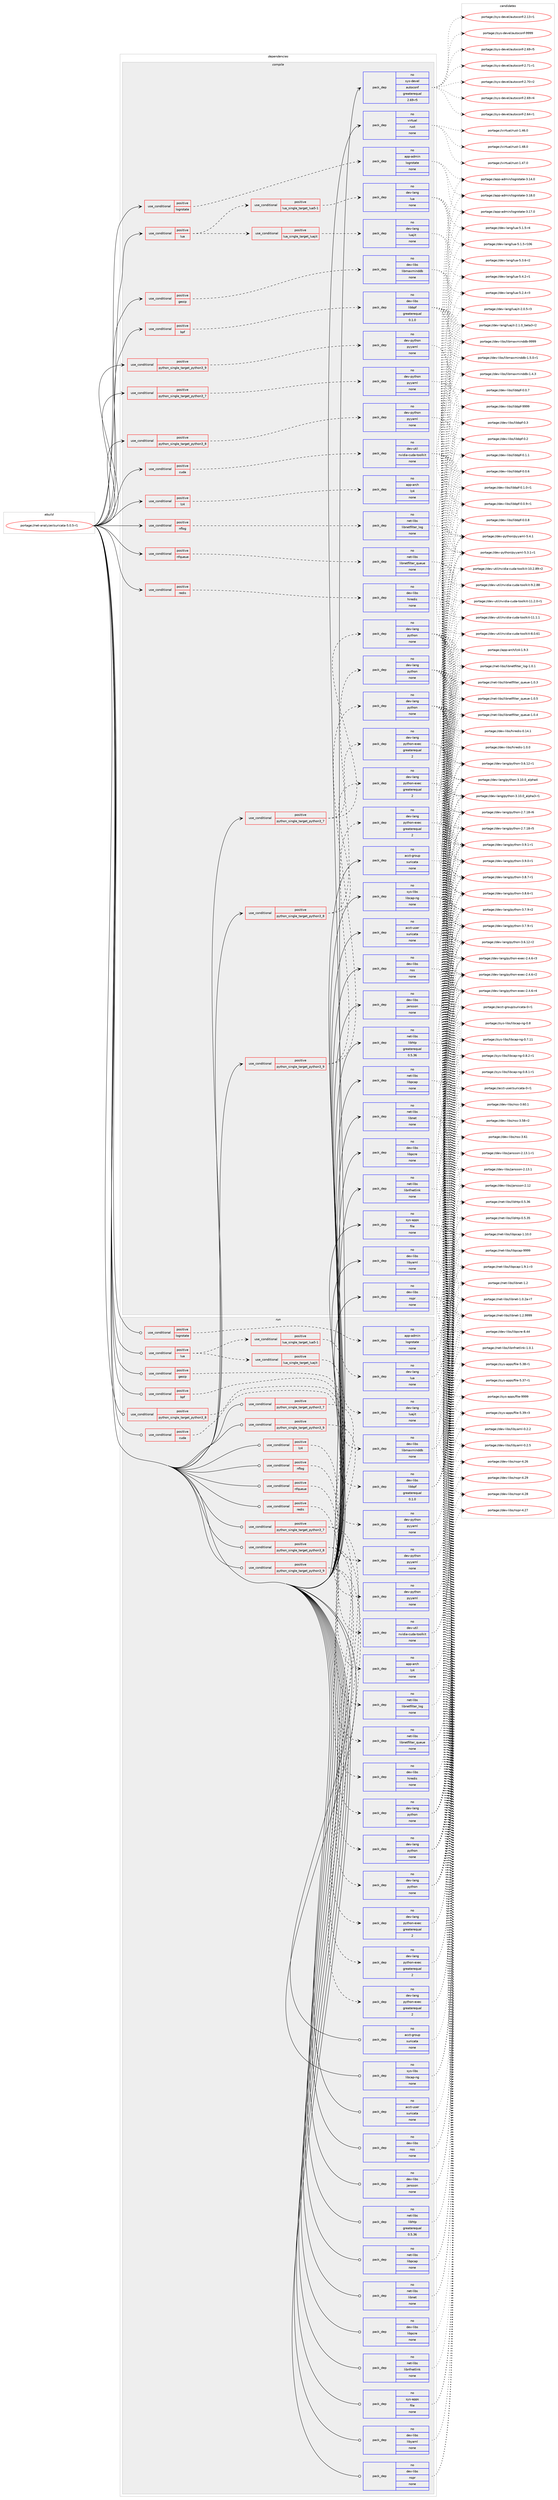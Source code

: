 digraph prolog {

# *************
# Graph options
# *************

newrank=true;
concentrate=true;
compound=true;
graph [rankdir=LR,fontname=Helvetica,fontsize=10,ranksep=1.5];#, ranksep=2.5, nodesep=0.2];
edge  [arrowhead=vee];
node  [fontname=Helvetica,fontsize=10];

# **********
# The ebuild
# **********

subgraph cluster_leftcol {
color=gray;
rank=same;
label=<<i>ebuild</i>>;
id [label="portage://net-analyzer/suricata-5.0.5-r1", color=red, width=4, href="../net-analyzer/suricata-5.0.5-r1.svg"];
}

# ****************
# The dependencies
# ****************

subgraph cluster_midcol {
color=gray;
label=<<i>dependencies</i>>;
subgraph cluster_compile {
fillcolor="#eeeeee";
style=filled;
label=<<i>compile</i>>;
subgraph cond9933 {
dependency32079 [label=<<TABLE BORDER="0" CELLBORDER="1" CELLSPACING="0" CELLPADDING="4"><TR><TD ROWSPAN="3" CELLPADDING="10">use_conditional</TD></TR><TR><TD>positive</TD></TR><TR><TD>bpf</TD></TR></TABLE>>, shape=none, color=red];
subgraph pack21862 {
dependency32080 [label=<<TABLE BORDER="0" CELLBORDER="1" CELLSPACING="0" CELLPADDING="4" WIDTH="220"><TR><TD ROWSPAN="6" CELLPADDING="30">pack_dep</TD></TR><TR><TD WIDTH="110">no</TD></TR><TR><TD>dev-libs</TD></TR><TR><TD>libbpf</TD></TR><TR><TD>greaterequal</TD></TR><TR><TD>0.1.0</TD></TR></TABLE>>, shape=none, color=blue];
}
dependency32079:e -> dependency32080:w [weight=20,style="dashed",arrowhead="vee"];
}
id:e -> dependency32079:w [weight=20,style="solid",arrowhead="vee"];
subgraph cond9934 {
dependency32081 [label=<<TABLE BORDER="0" CELLBORDER="1" CELLSPACING="0" CELLPADDING="4"><TR><TD ROWSPAN="3" CELLPADDING="10">use_conditional</TD></TR><TR><TD>positive</TD></TR><TR><TD>cuda</TD></TR></TABLE>>, shape=none, color=red];
subgraph pack21863 {
dependency32082 [label=<<TABLE BORDER="0" CELLBORDER="1" CELLSPACING="0" CELLPADDING="4" WIDTH="220"><TR><TD ROWSPAN="6" CELLPADDING="30">pack_dep</TD></TR><TR><TD WIDTH="110">no</TD></TR><TR><TD>dev-util</TD></TR><TR><TD>nvidia-cuda-toolkit</TD></TR><TR><TD>none</TD></TR><TR><TD></TD></TR></TABLE>>, shape=none, color=blue];
}
dependency32081:e -> dependency32082:w [weight=20,style="dashed",arrowhead="vee"];
}
id:e -> dependency32081:w [weight=20,style="solid",arrowhead="vee"];
subgraph cond9935 {
dependency32083 [label=<<TABLE BORDER="0" CELLBORDER="1" CELLSPACING="0" CELLPADDING="4"><TR><TD ROWSPAN="3" CELLPADDING="10">use_conditional</TD></TR><TR><TD>positive</TD></TR><TR><TD>geoip</TD></TR></TABLE>>, shape=none, color=red];
subgraph pack21864 {
dependency32084 [label=<<TABLE BORDER="0" CELLBORDER="1" CELLSPACING="0" CELLPADDING="4" WIDTH="220"><TR><TD ROWSPAN="6" CELLPADDING="30">pack_dep</TD></TR><TR><TD WIDTH="110">no</TD></TR><TR><TD>dev-libs</TD></TR><TR><TD>libmaxminddb</TD></TR><TR><TD>none</TD></TR><TR><TD></TD></TR></TABLE>>, shape=none, color=blue];
}
dependency32083:e -> dependency32084:w [weight=20,style="dashed",arrowhead="vee"];
}
id:e -> dependency32083:w [weight=20,style="solid",arrowhead="vee"];
subgraph cond9936 {
dependency32085 [label=<<TABLE BORDER="0" CELLBORDER="1" CELLSPACING="0" CELLPADDING="4"><TR><TD ROWSPAN="3" CELLPADDING="10">use_conditional</TD></TR><TR><TD>positive</TD></TR><TR><TD>logrotate</TD></TR></TABLE>>, shape=none, color=red];
subgraph pack21865 {
dependency32086 [label=<<TABLE BORDER="0" CELLBORDER="1" CELLSPACING="0" CELLPADDING="4" WIDTH="220"><TR><TD ROWSPAN="6" CELLPADDING="30">pack_dep</TD></TR><TR><TD WIDTH="110">no</TD></TR><TR><TD>app-admin</TD></TR><TR><TD>logrotate</TD></TR><TR><TD>none</TD></TR><TR><TD></TD></TR></TABLE>>, shape=none, color=blue];
}
dependency32085:e -> dependency32086:w [weight=20,style="dashed",arrowhead="vee"];
}
id:e -> dependency32085:w [weight=20,style="solid",arrowhead="vee"];
subgraph cond9937 {
dependency32087 [label=<<TABLE BORDER="0" CELLBORDER="1" CELLSPACING="0" CELLPADDING="4"><TR><TD ROWSPAN="3" CELLPADDING="10">use_conditional</TD></TR><TR><TD>positive</TD></TR><TR><TD>lua</TD></TR></TABLE>>, shape=none, color=red];
subgraph cond9938 {
dependency32088 [label=<<TABLE BORDER="0" CELLBORDER="1" CELLSPACING="0" CELLPADDING="4"><TR><TD ROWSPAN="3" CELLPADDING="10">use_conditional</TD></TR><TR><TD>positive</TD></TR><TR><TD>lua_single_target_luajit</TD></TR></TABLE>>, shape=none, color=red];
subgraph pack21866 {
dependency32089 [label=<<TABLE BORDER="0" CELLBORDER="1" CELLSPACING="0" CELLPADDING="4" WIDTH="220"><TR><TD ROWSPAN="6" CELLPADDING="30">pack_dep</TD></TR><TR><TD WIDTH="110">no</TD></TR><TR><TD>dev-lang</TD></TR><TR><TD>luajit</TD></TR><TR><TD>none</TD></TR><TR><TD></TD></TR></TABLE>>, shape=none, color=blue];
}
dependency32088:e -> dependency32089:w [weight=20,style="dashed",arrowhead="vee"];
}
dependency32087:e -> dependency32088:w [weight=20,style="dashed",arrowhead="vee"];
subgraph cond9939 {
dependency32090 [label=<<TABLE BORDER="0" CELLBORDER="1" CELLSPACING="0" CELLPADDING="4"><TR><TD ROWSPAN="3" CELLPADDING="10">use_conditional</TD></TR><TR><TD>positive</TD></TR><TR><TD>lua_single_target_lua5-1</TD></TR></TABLE>>, shape=none, color=red];
subgraph pack21867 {
dependency32091 [label=<<TABLE BORDER="0" CELLBORDER="1" CELLSPACING="0" CELLPADDING="4" WIDTH="220"><TR><TD ROWSPAN="6" CELLPADDING="30">pack_dep</TD></TR><TR><TD WIDTH="110">no</TD></TR><TR><TD>dev-lang</TD></TR><TR><TD>lua</TD></TR><TR><TD>none</TD></TR><TR><TD></TD></TR></TABLE>>, shape=none, color=blue];
}
dependency32090:e -> dependency32091:w [weight=20,style="dashed",arrowhead="vee"];
}
dependency32087:e -> dependency32090:w [weight=20,style="dashed",arrowhead="vee"];
}
id:e -> dependency32087:w [weight=20,style="solid",arrowhead="vee"];
subgraph cond9940 {
dependency32092 [label=<<TABLE BORDER="0" CELLBORDER="1" CELLSPACING="0" CELLPADDING="4"><TR><TD ROWSPAN="3" CELLPADDING="10">use_conditional</TD></TR><TR><TD>positive</TD></TR><TR><TD>lz4</TD></TR></TABLE>>, shape=none, color=red];
subgraph pack21868 {
dependency32093 [label=<<TABLE BORDER="0" CELLBORDER="1" CELLSPACING="0" CELLPADDING="4" WIDTH="220"><TR><TD ROWSPAN="6" CELLPADDING="30">pack_dep</TD></TR><TR><TD WIDTH="110">no</TD></TR><TR><TD>app-arch</TD></TR><TR><TD>lz4</TD></TR><TR><TD>none</TD></TR><TR><TD></TD></TR></TABLE>>, shape=none, color=blue];
}
dependency32092:e -> dependency32093:w [weight=20,style="dashed",arrowhead="vee"];
}
id:e -> dependency32092:w [weight=20,style="solid",arrowhead="vee"];
subgraph cond9941 {
dependency32094 [label=<<TABLE BORDER="0" CELLBORDER="1" CELLSPACING="0" CELLPADDING="4"><TR><TD ROWSPAN="3" CELLPADDING="10">use_conditional</TD></TR><TR><TD>positive</TD></TR><TR><TD>nflog</TD></TR></TABLE>>, shape=none, color=red];
subgraph pack21869 {
dependency32095 [label=<<TABLE BORDER="0" CELLBORDER="1" CELLSPACING="0" CELLPADDING="4" WIDTH="220"><TR><TD ROWSPAN="6" CELLPADDING="30">pack_dep</TD></TR><TR><TD WIDTH="110">no</TD></TR><TR><TD>net-libs</TD></TR><TR><TD>libnetfilter_log</TD></TR><TR><TD>none</TD></TR><TR><TD></TD></TR></TABLE>>, shape=none, color=blue];
}
dependency32094:e -> dependency32095:w [weight=20,style="dashed",arrowhead="vee"];
}
id:e -> dependency32094:w [weight=20,style="solid",arrowhead="vee"];
subgraph cond9942 {
dependency32096 [label=<<TABLE BORDER="0" CELLBORDER="1" CELLSPACING="0" CELLPADDING="4"><TR><TD ROWSPAN="3" CELLPADDING="10">use_conditional</TD></TR><TR><TD>positive</TD></TR><TR><TD>nfqueue</TD></TR></TABLE>>, shape=none, color=red];
subgraph pack21870 {
dependency32097 [label=<<TABLE BORDER="0" CELLBORDER="1" CELLSPACING="0" CELLPADDING="4" WIDTH="220"><TR><TD ROWSPAN="6" CELLPADDING="30">pack_dep</TD></TR><TR><TD WIDTH="110">no</TD></TR><TR><TD>net-libs</TD></TR><TR><TD>libnetfilter_queue</TD></TR><TR><TD>none</TD></TR><TR><TD></TD></TR></TABLE>>, shape=none, color=blue];
}
dependency32096:e -> dependency32097:w [weight=20,style="dashed",arrowhead="vee"];
}
id:e -> dependency32096:w [weight=20,style="solid",arrowhead="vee"];
subgraph cond9943 {
dependency32098 [label=<<TABLE BORDER="0" CELLBORDER="1" CELLSPACING="0" CELLPADDING="4"><TR><TD ROWSPAN="3" CELLPADDING="10">use_conditional</TD></TR><TR><TD>positive</TD></TR><TR><TD>python_single_target_python3_7</TD></TR></TABLE>>, shape=none, color=red];
subgraph pack21871 {
dependency32099 [label=<<TABLE BORDER="0" CELLBORDER="1" CELLSPACING="0" CELLPADDING="4" WIDTH="220"><TR><TD ROWSPAN="6" CELLPADDING="30">pack_dep</TD></TR><TR><TD WIDTH="110">no</TD></TR><TR><TD>dev-lang</TD></TR><TR><TD>python</TD></TR><TR><TD>none</TD></TR><TR><TD></TD></TR></TABLE>>, shape=none, color=blue];
}
dependency32098:e -> dependency32099:w [weight=20,style="dashed",arrowhead="vee"];
subgraph pack21872 {
dependency32100 [label=<<TABLE BORDER="0" CELLBORDER="1" CELLSPACING="0" CELLPADDING="4" WIDTH="220"><TR><TD ROWSPAN="6" CELLPADDING="30">pack_dep</TD></TR><TR><TD WIDTH="110">no</TD></TR><TR><TD>dev-lang</TD></TR><TR><TD>python-exec</TD></TR><TR><TD>greaterequal</TD></TR><TR><TD>2</TD></TR></TABLE>>, shape=none, color=blue];
}
dependency32098:e -> dependency32100:w [weight=20,style="dashed",arrowhead="vee"];
}
id:e -> dependency32098:w [weight=20,style="solid",arrowhead="vee"];
subgraph cond9944 {
dependency32101 [label=<<TABLE BORDER="0" CELLBORDER="1" CELLSPACING="0" CELLPADDING="4"><TR><TD ROWSPAN="3" CELLPADDING="10">use_conditional</TD></TR><TR><TD>positive</TD></TR><TR><TD>python_single_target_python3_7</TD></TR></TABLE>>, shape=none, color=red];
subgraph pack21873 {
dependency32102 [label=<<TABLE BORDER="0" CELLBORDER="1" CELLSPACING="0" CELLPADDING="4" WIDTH="220"><TR><TD ROWSPAN="6" CELLPADDING="30">pack_dep</TD></TR><TR><TD WIDTH="110">no</TD></TR><TR><TD>dev-python</TD></TR><TR><TD>pyyaml</TD></TR><TR><TD>none</TD></TR><TR><TD></TD></TR></TABLE>>, shape=none, color=blue];
}
dependency32101:e -> dependency32102:w [weight=20,style="dashed",arrowhead="vee"];
}
id:e -> dependency32101:w [weight=20,style="solid",arrowhead="vee"];
subgraph cond9945 {
dependency32103 [label=<<TABLE BORDER="0" CELLBORDER="1" CELLSPACING="0" CELLPADDING="4"><TR><TD ROWSPAN="3" CELLPADDING="10">use_conditional</TD></TR><TR><TD>positive</TD></TR><TR><TD>python_single_target_python3_8</TD></TR></TABLE>>, shape=none, color=red];
subgraph pack21874 {
dependency32104 [label=<<TABLE BORDER="0" CELLBORDER="1" CELLSPACING="0" CELLPADDING="4" WIDTH="220"><TR><TD ROWSPAN="6" CELLPADDING="30">pack_dep</TD></TR><TR><TD WIDTH="110">no</TD></TR><TR><TD>dev-lang</TD></TR><TR><TD>python</TD></TR><TR><TD>none</TD></TR><TR><TD></TD></TR></TABLE>>, shape=none, color=blue];
}
dependency32103:e -> dependency32104:w [weight=20,style="dashed",arrowhead="vee"];
subgraph pack21875 {
dependency32105 [label=<<TABLE BORDER="0" CELLBORDER="1" CELLSPACING="0" CELLPADDING="4" WIDTH="220"><TR><TD ROWSPAN="6" CELLPADDING="30">pack_dep</TD></TR><TR><TD WIDTH="110">no</TD></TR><TR><TD>dev-lang</TD></TR><TR><TD>python-exec</TD></TR><TR><TD>greaterequal</TD></TR><TR><TD>2</TD></TR></TABLE>>, shape=none, color=blue];
}
dependency32103:e -> dependency32105:w [weight=20,style="dashed",arrowhead="vee"];
}
id:e -> dependency32103:w [weight=20,style="solid",arrowhead="vee"];
subgraph cond9946 {
dependency32106 [label=<<TABLE BORDER="0" CELLBORDER="1" CELLSPACING="0" CELLPADDING="4"><TR><TD ROWSPAN="3" CELLPADDING="10">use_conditional</TD></TR><TR><TD>positive</TD></TR><TR><TD>python_single_target_python3_8</TD></TR></TABLE>>, shape=none, color=red];
subgraph pack21876 {
dependency32107 [label=<<TABLE BORDER="0" CELLBORDER="1" CELLSPACING="0" CELLPADDING="4" WIDTH="220"><TR><TD ROWSPAN="6" CELLPADDING="30">pack_dep</TD></TR><TR><TD WIDTH="110">no</TD></TR><TR><TD>dev-python</TD></TR><TR><TD>pyyaml</TD></TR><TR><TD>none</TD></TR><TR><TD></TD></TR></TABLE>>, shape=none, color=blue];
}
dependency32106:e -> dependency32107:w [weight=20,style="dashed",arrowhead="vee"];
}
id:e -> dependency32106:w [weight=20,style="solid",arrowhead="vee"];
subgraph cond9947 {
dependency32108 [label=<<TABLE BORDER="0" CELLBORDER="1" CELLSPACING="0" CELLPADDING="4"><TR><TD ROWSPAN="3" CELLPADDING="10">use_conditional</TD></TR><TR><TD>positive</TD></TR><TR><TD>python_single_target_python3_9</TD></TR></TABLE>>, shape=none, color=red];
subgraph pack21877 {
dependency32109 [label=<<TABLE BORDER="0" CELLBORDER="1" CELLSPACING="0" CELLPADDING="4" WIDTH="220"><TR><TD ROWSPAN="6" CELLPADDING="30">pack_dep</TD></TR><TR><TD WIDTH="110">no</TD></TR><TR><TD>dev-lang</TD></TR><TR><TD>python</TD></TR><TR><TD>none</TD></TR><TR><TD></TD></TR></TABLE>>, shape=none, color=blue];
}
dependency32108:e -> dependency32109:w [weight=20,style="dashed",arrowhead="vee"];
subgraph pack21878 {
dependency32110 [label=<<TABLE BORDER="0" CELLBORDER="1" CELLSPACING="0" CELLPADDING="4" WIDTH="220"><TR><TD ROWSPAN="6" CELLPADDING="30">pack_dep</TD></TR><TR><TD WIDTH="110">no</TD></TR><TR><TD>dev-lang</TD></TR><TR><TD>python-exec</TD></TR><TR><TD>greaterequal</TD></TR><TR><TD>2</TD></TR></TABLE>>, shape=none, color=blue];
}
dependency32108:e -> dependency32110:w [weight=20,style="dashed",arrowhead="vee"];
}
id:e -> dependency32108:w [weight=20,style="solid",arrowhead="vee"];
subgraph cond9948 {
dependency32111 [label=<<TABLE BORDER="0" CELLBORDER="1" CELLSPACING="0" CELLPADDING="4"><TR><TD ROWSPAN="3" CELLPADDING="10">use_conditional</TD></TR><TR><TD>positive</TD></TR><TR><TD>python_single_target_python3_9</TD></TR></TABLE>>, shape=none, color=red];
subgraph pack21879 {
dependency32112 [label=<<TABLE BORDER="0" CELLBORDER="1" CELLSPACING="0" CELLPADDING="4" WIDTH="220"><TR><TD ROWSPAN="6" CELLPADDING="30">pack_dep</TD></TR><TR><TD WIDTH="110">no</TD></TR><TR><TD>dev-python</TD></TR><TR><TD>pyyaml</TD></TR><TR><TD>none</TD></TR><TR><TD></TD></TR></TABLE>>, shape=none, color=blue];
}
dependency32111:e -> dependency32112:w [weight=20,style="dashed",arrowhead="vee"];
}
id:e -> dependency32111:w [weight=20,style="solid",arrowhead="vee"];
subgraph cond9949 {
dependency32113 [label=<<TABLE BORDER="0" CELLBORDER="1" CELLSPACING="0" CELLPADDING="4"><TR><TD ROWSPAN="3" CELLPADDING="10">use_conditional</TD></TR><TR><TD>positive</TD></TR><TR><TD>redis</TD></TR></TABLE>>, shape=none, color=red];
subgraph pack21880 {
dependency32114 [label=<<TABLE BORDER="0" CELLBORDER="1" CELLSPACING="0" CELLPADDING="4" WIDTH="220"><TR><TD ROWSPAN="6" CELLPADDING="30">pack_dep</TD></TR><TR><TD WIDTH="110">no</TD></TR><TR><TD>dev-libs</TD></TR><TR><TD>hiredis</TD></TR><TR><TD>none</TD></TR><TR><TD></TD></TR></TABLE>>, shape=none, color=blue];
}
dependency32113:e -> dependency32114:w [weight=20,style="dashed",arrowhead="vee"];
}
id:e -> dependency32113:w [weight=20,style="solid",arrowhead="vee"];
subgraph pack21881 {
dependency32115 [label=<<TABLE BORDER="0" CELLBORDER="1" CELLSPACING="0" CELLPADDING="4" WIDTH="220"><TR><TD ROWSPAN="6" CELLPADDING="30">pack_dep</TD></TR><TR><TD WIDTH="110">no</TD></TR><TR><TD>acct-group</TD></TR><TR><TD>suricata</TD></TR><TR><TD>none</TD></TR><TR><TD></TD></TR></TABLE>>, shape=none, color=blue];
}
id:e -> dependency32115:w [weight=20,style="solid",arrowhead="vee"];
subgraph pack21882 {
dependency32116 [label=<<TABLE BORDER="0" CELLBORDER="1" CELLSPACING="0" CELLPADDING="4" WIDTH="220"><TR><TD ROWSPAN="6" CELLPADDING="30">pack_dep</TD></TR><TR><TD WIDTH="110">no</TD></TR><TR><TD>acct-user</TD></TR><TR><TD>suricata</TD></TR><TR><TD>none</TD></TR><TR><TD></TD></TR></TABLE>>, shape=none, color=blue];
}
id:e -> dependency32116:w [weight=20,style="solid",arrowhead="vee"];
subgraph pack21883 {
dependency32117 [label=<<TABLE BORDER="0" CELLBORDER="1" CELLSPACING="0" CELLPADDING="4" WIDTH="220"><TR><TD ROWSPAN="6" CELLPADDING="30">pack_dep</TD></TR><TR><TD WIDTH="110">no</TD></TR><TR><TD>dev-libs</TD></TR><TR><TD>jansson</TD></TR><TR><TD>none</TD></TR><TR><TD></TD></TR></TABLE>>, shape=none, color=blue];
}
id:e -> dependency32117:w [weight=20,style="solid",arrowhead="vee"];
subgraph pack21884 {
dependency32118 [label=<<TABLE BORDER="0" CELLBORDER="1" CELLSPACING="0" CELLPADDING="4" WIDTH="220"><TR><TD ROWSPAN="6" CELLPADDING="30">pack_dep</TD></TR><TR><TD WIDTH="110">no</TD></TR><TR><TD>dev-libs</TD></TR><TR><TD>libpcre</TD></TR><TR><TD>none</TD></TR><TR><TD></TD></TR></TABLE>>, shape=none, color=blue];
}
id:e -> dependency32118:w [weight=20,style="solid",arrowhead="vee"];
subgraph pack21885 {
dependency32119 [label=<<TABLE BORDER="0" CELLBORDER="1" CELLSPACING="0" CELLPADDING="4" WIDTH="220"><TR><TD ROWSPAN="6" CELLPADDING="30">pack_dep</TD></TR><TR><TD WIDTH="110">no</TD></TR><TR><TD>dev-libs</TD></TR><TR><TD>libyaml</TD></TR><TR><TD>none</TD></TR><TR><TD></TD></TR></TABLE>>, shape=none, color=blue];
}
id:e -> dependency32119:w [weight=20,style="solid",arrowhead="vee"];
subgraph pack21886 {
dependency32120 [label=<<TABLE BORDER="0" CELLBORDER="1" CELLSPACING="0" CELLPADDING="4" WIDTH="220"><TR><TD ROWSPAN="6" CELLPADDING="30">pack_dep</TD></TR><TR><TD WIDTH="110">no</TD></TR><TR><TD>dev-libs</TD></TR><TR><TD>nspr</TD></TR><TR><TD>none</TD></TR><TR><TD></TD></TR></TABLE>>, shape=none, color=blue];
}
id:e -> dependency32120:w [weight=20,style="solid",arrowhead="vee"];
subgraph pack21887 {
dependency32121 [label=<<TABLE BORDER="0" CELLBORDER="1" CELLSPACING="0" CELLPADDING="4" WIDTH="220"><TR><TD ROWSPAN="6" CELLPADDING="30">pack_dep</TD></TR><TR><TD WIDTH="110">no</TD></TR><TR><TD>dev-libs</TD></TR><TR><TD>nss</TD></TR><TR><TD>none</TD></TR><TR><TD></TD></TR></TABLE>>, shape=none, color=blue];
}
id:e -> dependency32121:w [weight=20,style="solid",arrowhead="vee"];
subgraph pack21888 {
dependency32122 [label=<<TABLE BORDER="0" CELLBORDER="1" CELLSPACING="0" CELLPADDING="4" WIDTH="220"><TR><TD ROWSPAN="6" CELLPADDING="30">pack_dep</TD></TR><TR><TD WIDTH="110">no</TD></TR><TR><TD>net-libs</TD></TR><TR><TD>libhtp</TD></TR><TR><TD>greaterequal</TD></TR><TR><TD>0.5.36</TD></TR></TABLE>>, shape=none, color=blue];
}
id:e -> dependency32122:w [weight=20,style="solid",arrowhead="vee"];
subgraph pack21889 {
dependency32123 [label=<<TABLE BORDER="0" CELLBORDER="1" CELLSPACING="0" CELLPADDING="4" WIDTH="220"><TR><TD ROWSPAN="6" CELLPADDING="30">pack_dep</TD></TR><TR><TD WIDTH="110">no</TD></TR><TR><TD>net-libs</TD></TR><TR><TD>libnet</TD></TR><TR><TD>none</TD></TR><TR><TD></TD></TR></TABLE>>, shape=none, color=blue];
}
id:e -> dependency32123:w [weight=20,style="solid",arrowhead="vee"];
subgraph pack21890 {
dependency32124 [label=<<TABLE BORDER="0" CELLBORDER="1" CELLSPACING="0" CELLPADDING="4" WIDTH="220"><TR><TD ROWSPAN="6" CELLPADDING="30">pack_dep</TD></TR><TR><TD WIDTH="110">no</TD></TR><TR><TD>net-libs</TD></TR><TR><TD>libnfnetlink</TD></TR><TR><TD>none</TD></TR><TR><TD></TD></TR></TABLE>>, shape=none, color=blue];
}
id:e -> dependency32124:w [weight=20,style="solid",arrowhead="vee"];
subgraph pack21891 {
dependency32125 [label=<<TABLE BORDER="0" CELLBORDER="1" CELLSPACING="0" CELLPADDING="4" WIDTH="220"><TR><TD ROWSPAN="6" CELLPADDING="30">pack_dep</TD></TR><TR><TD WIDTH="110">no</TD></TR><TR><TD>net-libs</TD></TR><TR><TD>libpcap</TD></TR><TR><TD>none</TD></TR><TR><TD></TD></TR></TABLE>>, shape=none, color=blue];
}
id:e -> dependency32125:w [weight=20,style="solid",arrowhead="vee"];
subgraph pack21892 {
dependency32126 [label=<<TABLE BORDER="0" CELLBORDER="1" CELLSPACING="0" CELLPADDING="4" WIDTH="220"><TR><TD ROWSPAN="6" CELLPADDING="30">pack_dep</TD></TR><TR><TD WIDTH="110">no</TD></TR><TR><TD>sys-apps</TD></TR><TR><TD>file</TD></TR><TR><TD>none</TD></TR><TR><TD></TD></TR></TABLE>>, shape=none, color=blue];
}
id:e -> dependency32126:w [weight=20,style="solid",arrowhead="vee"];
subgraph pack21893 {
dependency32127 [label=<<TABLE BORDER="0" CELLBORDER="1" CELLSPACING="0" CELLPADDING="4" WIDTH="220"><TR><TD ROWSPAN="6" CELLPADDING="30">pack_dep</TD></TR><TR><TD WIDTH="110">no</TD></TR><TR><TD>sys-devel</TD></TR><TR><TD>autoconf</TD></TR><TR><TD>greaterequal</TD></TR><TR><TD>2.69-r5</TD></TR></TABLE>>, shape=none, color=blue];
}
id:e -> dependency32127:w [weight=20,style="solid",arrowhead="vee"];
subgraph pack21894 {
dependency32128 [label=<<TABLE BORDER="0" CELLBORDER="1" CELLSPACING="0" CELLPADDING="4" WIDTH="220"><TR><TD ROWSPAN="6" CELLPADDING="30">pack_dep</TD></TR><TR><TD WIDTH="110">no</TD></TR><TR><TD>sys-libs</TD></TR><TR><TD>libcap-ng</TD></TR><TR><TD>none</TD></TR><TR><TD></TD></TR></TABLE>>, shape=none, color=blue];
}
id:e -> dependency32128:w [weight=20,style="solid",arrowhead="vee"];
subgraph pack21895 {
dependency32129 [label=<<TABLE BORDER="0" CELLBORDER="1" CELLSPACING="0" CELLPADDING="4" WIDTH="220"><TR><TD ROWSPAN="6" CELLPADDING="30">pack_dep</TD></TR><TR><TD WIDTH="110">no</TD></TR><TR><TD>virtual</TD></TR><TR><TD>rust</TD></TR><TR><TD>none</TD></TR><TR><TD></TD></TR></TABLE>>, shape=none, color=blue];
}
id:e -> dependency32129:w [weight=20,style="solid",arrowhead="vee"];
}
subgraph cluster_compileandrun {
fillcolor="#eeeeee";
style=filled;
label=<<i>compile and run</i>>;
}
subgraph cluster_run {
fillcolor="#eeeeee";
style=filled;
label=<<i>run</i>>;
subgraph cond9950 {
dependency32130 [label=<<TABLE BORDER="0" CELLBORDER="1" CELLSPACING="0" CELLPADDING="4"><TR><TD ROWSPAN="3" CELLPADDING="10">use_conditional</TD></TR><TR><TD>positive</TD></TR><TR><TD>bpf</TD></TR></TABLE>>, shape=none, color=red];
subgraph pack21896 {
dependency32131 [label=<<TABLE BORDER="0" CELLBORDER="1" CELLSPACING="0" CELLPADDING="4" WIDTH="220"><TR><TD ROWSPAN="6" CELLPADDING="30">pack_dep</TD></TR><TR><TD WIDTH="110">no</TD></TR><TR><TD>dev-libs</TD></TR><TR><TD>libbpf</TD></TR><TR><TD>greaterequal</TD></TR><TR><TD>0.1.0</TD></TR></TABLE>>, shape=none, color=blue];
}
dependency32130:e -> dependency32131:w [weight=20,style="dashed",arrowhead="vee"];
}
id:e -> dependency32130:w [weight=20,style="solid",arrowhead="odot"];
subgraph cond9951 {
dependency32132 [label=<<TABLE BORDER="0" CELLBORDER="1" CELLSPACING="0" CELLPADDING="4"><TR><TD ROWSPAN="3" CELLPADDING="10">use_conditional</TD></TR><TR><TD>positive</TD></TR><TR><TD>cuda</TD></TR></TABLE>>, shape=none, color=red];
subgraph pack21897 {
dependency32133 [label=<<TABLE BORDER="0" CELLBORDER="1" CELLSPACING="0" CELLPADDING="4" WIDTH="220"><TR><TD ROWSPAN="6" CELLPADDING="30">pack_dep</TD></TR><TR><TD WIDTH="110">no</TD></TR><TR><TD>dev-util</TD></TR><TR><TD>nvidia-cuda-toolkit</TD></TR><TR><TD>none</TD></TR><TR><TD></TD></TR></TABLE>>, shape=none, color=blue];
}
dependency32132:e -> dependency32133:w [weight=20,style="dashed",arrowhead="vee"];
}
id:e -> dependency32132:w [weight=20,style="solid",arrowhead="odot"];
subgraph cond9952 {
dependency32134 [label=<<TABLE BORDER="0" CELLBORDER="1" CELLSPACING="0" CELLPADDING="4"><TR><TD ROWSPAN="3" CELLPADDING="10">use_conditional</TD></TR><TR><TD>positive</TD></TR><TR><TD>geoip</TD></TR></TABLE>>, shape=none, color=red];
subgraph pack21898 {
dependency32135 [label=<<TABLE BORDER="0" CELLBORDER="1" CELLSPACING="0" CELLPADDING="4" WIDTH="220"><TR><TD ROWSPAN="6" CELLPADDING="30">pack_dep</TD></TR><TR><TD WIDTH="110">no</TD></TR><TR><TD>dev-libs</TD></TR><TR><TD>libmaxminddb</TD></TR><TR><TD>none</TD></TR><TR><TD></TD></TR></TABLE>>, shape=none, color=blue];
}
dependency32134:e -> dependency32135:w [weight=20,style="dashed",arrowhead="vee"];
}
id:e -> dependency32134:w [weight=20,style="solid",arrowhead="odot"];
subgraph cond9953 {
dependency32136 [label=<<TABLE BORDER="0" CELLBORDER="1" CELLSPACING="0" CELLPADDING="4"><TR><TD ROWSPAN="3" CELLPADDING="10">use_conditional</TD></TR><TR><TD>positive</TD></TR><TR><TD>logrotate</TD></TR></TABLE>>, shape=none, color=red];
subgraph pack21899 {
dependency32137 [label=<<TABLE BORDER="0" CELLBORDER="1" CELLSPACING="0" CELLPADDING="4" WIDTH="220"><TR><TD ROWSPAN="6" CELLPADDING="30">pack_dep</TD></TR><TR><TD WIDTH="110">no</TD></TR><TR><TD>app-admin</TD></TR><TR><TD>logrotate</TD></TR><TR><TD>none</TD></TR><TR><TD></TD></TR></TABLE>>, shape=none, color=blue];
}
dependency32136:e -> dependency32137:w [weight=20,style="dashed",arrowhead="vee"];
}
id:e -> dependency32136:w [weight=20,style="solid",arrowhead="odot"];
subgraph cond9954 {
dependency32138 [label=<<TABLE BORDER="0" CELLBORDER="1" CELLSPACING="0" CELLPADDING="4"><TR><TD ROWSPAN="3" CELLPADDING="10">use_conditional</TD></TR><TR><TD>positive</TD></TR><TR><TD>lua</TD></TR></TABLE>>, shape=none, color=red];
subgraph cond9955 {
dependency32139 [label=<<TABLE BORDER="0" CELLBORDER="1" CELLSPACING="0" CELLPADDING="4"><TR><TD ROWSPAN="3" CELLPADDING="10">use_conditional</TD></TR><TR><TD>positive</TD></TR><TR><TD>lua_single_target_luajit</TD></TR></TABLE>>, shape=none, color=red];
subgraph pack21900 {
dependency32140 [label=<<TABLE BORDER="0" CELLBORDER="1" CELLSPACING="0" CELLPADDING="4" WIDTH="220"><TR><TD ROWSPAN="6" CELLPADDING="30">pack_dep</TD></TR><TR><TD WIDTH="110">no</TD></TR><TR><TD>dev-lang</TD></TR><TR><TD>luajit</TD></TR><TR><TD>none</TD></TR><TR><TD></TD></TR></TABLE>>, shape=none, color=blue];
}
dependency32139:e -> dependency32140:w [weight=20,style="dashed",arrowhead="vee"];
}
dependency32138:e -> dependency32139:w [weight=20,style="dashed",arrowhead="vee"];
subgraph cond9956 {
dependency32141 [label=<<TABLE BORDER="0" CELLBORDER="1" CELLSPACING="0" CELLPADDING="4"><TR><TD ROWSPAN="3" CELLPADDING="10">use_conditional</TD></TR><TR><TD>positive</TD></TR><TR><TD>lua_single_target_lua5-1</TD></TR></TABLE>>, shape=none, color=red];
subgraph pack21901 {
dependency32142 [label=<<TABLE BORDER="0" CELLBORDER="1" CELLSPACING="0" CELLPADDING="4" WIDTH="220"><TR><TD ROWSPAN="6" CELLPADDING="30">pack_dep</TD></TR><TR><TD WIDTH="110">no</TD></TR><TR><TD>dev-lang</TD></TR><TR><TD>lua</TD></TR><TR><TD>none</TD></TR><TR><TD></TD></TR></TABLE>>, shape=none, color=blue];
}
dependency32141:e -> dependency32142:w [weight=20,style="dashed",arrowhead="vee"];
}
dependency32138:e -> dependency32141:w [weight=20,style="dashed",arrowhead="vee"];
}
id:e -> dependency32138:w [weight=20,style="solid",arrowhead="odot"];
subgraph cond9957 {
dependency32143 [label=<<TABLE BORDER="0" CELLBORDER="1" CELLSPACING="0" CELLPADDING="4"><TR><TD ROWSPAN="3" CELLPADDING="10">use_conditional</TD></TR><TR><TD>positive</TD></TR><TR><TD>lz4</TD></TR></TABLE>>, shape=none, color=red];
subgraph pack21902 {
dependency32144 [label=<<TABLE BORDER="0" CELLBORDER="1" CELLSPACING="0" CELLPADDING="4" WIDTH="220"><TR><TD ROWSPAN="6" CELLPADDING="30">pack_dep</TD></TR><TR><TD WIDTH="110">no</TD></TR><TR><TD>app-arch</TD></TR><TR><TD>lz4</TD></TR><TR><TD>none</TD></TR><TR><TD></TD></TR></TABLE>>, shape=none, color=blue];
}
dependency32143:e -> dependency32144:w [weight=20,style="dashed",arrowhead="vee"];
}
id:e -> dependency32143:w [weight=20,style="solid",arrowhead="odot"];
subgraph cond9958 {
dependency32145 [label=<<TABLE BORDER="0" CELLBORDER="1" CELLSPACING="0" CELLPADDING="4"><TR><TD ROWSPAN="3" CELLPADDING="10">use_conditional</TD></TR><TR><TD>positive</TD></TR><TR><TD>nflog</TD></TR></TABLE>>, shape=none, color=red];
subgraph pack21903 {
dependency32146 [label=<<TABLE BORDER="0" CELLBORDER="1" CELLSPACING="0" CELLPADDING="4" WIDTH="220"><TR><TD ROWSPAN="6" CELLPADDING="30">pack_dep</TD></TR><TR><TD WIDTH="110">no</TD></TR><TR><TD>net-libs</TD></TR><TR><TD>libnetfilter_log</TD></TR><TR><TD>none</TD></TR><TR><TD></TD></TR></TABLE>>, shape=none, color=blue];
}
dependency32145:e -> dependency32146:w [weight=20,style="dashed",arrowhead="vee"];
}
id:e -> dependency32145:w [weight=20,style="solid",arrowhead="odot"];
subgraph cond9959 {
dependency32147 [label=<<TABLE BORDER="0" CELLBORDER="1" CELLSPACING="0" CELLPADDING="4"><TR><TD ROWSPAN="3" CELLPADDING="10">use_conditional</TD></TR><TR><TD>positive</TD></TR><TR><TD>nfqueue</TD></TR></TABLE>>, shape=none, color=red];
subgraph pack21904 {
dependency32148 [label=<<TABLE BORDER="0" CELLBORDER="1" CELLSPACING="0" CELLPADDING="4" WIDTH="220"><TR><TD ROWSPAN="6" CELLPADDING="30">pack_dep</TD></TR><TR><TD WIDTH="110">no</TD></TR><TR><TD>net-libs</TD></TR><TR><TD>libnetfilter_queue</TD></TR><TR><TD>none</TD></TR><TR><TD></TD></TR></TABLE>>, shape=none, color=blue];
}
dependency32147:e -> dependency32148:w [weight=20,style="dashed",arrowhead="vee"];
}
id:e -> dependency32147:w [weight=20,style="solid",arrowhead="odot"];
subgraph cond9960 {
dependency32149 [label=<<TABLE BORDER="0" CELLBORDER="1" CELLSPACING="0" CELLPADDING="4"><TR><TD ROWSPAN="3" CELLPADDING="10">use_conditional</TD></TR><TR><TD>positive</TD></TR><TR><TD>python_single_target_python3_7</TD></TR></TABLE>>, shape=none, color=red];
subgraph pack21905 {
dependency32150 [label=<<TABLE BORDER="0" CELLBORDER="1" CELLSPACING="0" CELLPADDING="4" WIDTH="220"><TR><TD ROWSPAN="6" CELLPADDING="30">pack_dep</TD></TR><TR><TD WIDTH="110">no</TD></TR><TR><TD>dev-lang</TD></TR><TR><TD>python</TD></TR><TR><TD>none</TD></TR><TR><TD></TD></TR></TABLE>>, shape=none, color=blue];
}
dependency32149:e -> dependency32150:w [weight=20,style="dashed",arrowhead="vee"];
subgraph pack21906 {
dependency32151 [label=<<TABLE BORDER="0" CELLBORDER="1" CELLSPACING="0" CELLPADDING="4" WIDTH="220"><TR><TD ROWSPAN="6" CELLPADDING="30">pack_dep</TD></TR><TR><TD WIDTH="110">no</TD></TR><TR><TD>dev-lang</TD></TR><TR><TD>python-exec</TD></TR><TR><TD>greaterequal</TD></TR><TR><TD>2</TD></TR></TABLE>>, shape=none, color=blue];
}
dependency32149:e -> dependency32151:w [weight=20,style="dashed",arrowhead="vee"];
}
id:e -> dependency32149:w [weight=20,style="solid",arrowhead="odot"];
subgraph cond9961 {
dependency32152 [label=<<TABLE BORDER="0" CELLBORDER="1" CELLSPACING="0" CELLPADDING="4"><TR><TD ROWSPAN="3" CELLPADDING="10">use_conditional</TD></TR><TR><TD>positive</TD></TR><TR><TD>python_single_target_python3_7</TD></TR></TABLE>>, shape=none, color=red];
subgraph pack21907 {
dependency32153 [label=<<TABLE BORDER="0" CELLBORDER="1" CELLSPACING="0" CELLPADDING="4" WIDTH="220"><TR><TD ROWSPAN="6" CELLPADDING="30">pack_dep</TD></TR><TR><TD WIDTH="110">no</TD></TR><TR><TD>dev-python</TD></TR><TR><TD>pyyaml</TD></TR><TR><TD>none</TD></TR><TR><TD></TD></TR></TABLE>>, shape=none, color=blue];
}
dependency32152:e -> dependency32153:w [weight=20,style="dashed",arrowhead="vee"];
}
id:e -> dependency32152:w [weight=20,style="solid",arrowhead="odot"];
subgraph cond9962 {
dependency32154 [label=<<TABLE BORDER="0" CELLBORDER="1" CELLSPACING="0" CELLPADDING="4"><TR><TD ROWSPAN="3" CELLPADDING="10">use_conditional</TD></TR><TR><TD>positive</TD></TR><TR><TD>python_single_target_python3_8</TD></TR></TABLE>>, shape=none, color=red];
subgraph pack21908 {
dependency32155 [label=<<TABLE BORDER="0" CELLBORDER="1" CELLSPACING="0" CELLPADDING="4" WIDTH="220"><TR><TD ROWSPAN="6" CELLPADDING="30">pack_dep</TD></TR><TR><TD WIDTH="110">no</TD></TR><TR><TD>dev-lang</TD></TR><TR><TD>python</TD></TR><TR><TD>none</TD></TR><TR><TD></TD></TR></TABLE>>, shape=none, color=blue];
}
dependency32154:e -> dependency32155:w [weight=20,style="dashed",arrowhead="vee"];
subgraph pack21909 {
dependency32156 [label=<<TABLE BORDER="0" CELLBORDER="1" CELLSPACING="0" CELLPADDING="4" WIDTH="220"><TR><TD ROWSPAN="6" CELLPADDING="30">pack_dep</TD></TR><TR><TD WIDTH="110">no</TD></TR><TR><TD>dev-lang</TD></TR><TR><TD>python-exec</TD></TR><TR><TD>greaterequal</TD></TR><TR><TD>2</TD></TR></TABLE>>, shape=none, color=blue];
}
dependency32154:e -> dependency32156:w [weight=20,style="dashed",arrowhead="vee"];
}
id:e -> dependency32154:w [weight=20,style="solid",arrowhead="odot"];
subgraph cond9963 {
dependency32157 [label=<<TABLE BORDER="0" CELLBORDER="1" CELLSPACING="0" CELLPADDING="4"><TR><TD ROWSPAN="3" CELLPADDING="10">use_conditional</TD></TR><TR><TD>positive</TD></TR><TR><TD>python_single_target_python3_8</TD></TR></TABLE>>, shape=none, color=red];
subgraph pack21910 {
dependency32158 [label=<<TABLE BORDER="0" CELLBORDER="1" CELLSPACING="0" CELLPADDING="4" WIDTH="220"><TR><TD ROWSPAN="6" CELLPADDING="30">pack_dep</TD></TR><TR><TD WIDTH="110">no</TD></TR><TR><TD>dev-python</TD></TR><TR><TD>pyyaml</TD></TR><TR><TD>none</TD></TR><TR><TD></TD></TR></TABLE>>, shape=none, color=blue];
}
dependency32157:e -> dependency32158:w [weight=20,style="dashed",arrowhead="vee"];
}
id:e -> dependency32157:w [weight=20,style="solid",arrowhead="odot"];
subgraph cond9964 {
dependency32159 [label=<<TABLE BORDER="0" CELLBORDER="1" CELLSPACING="0" CELLPADDING="4"><TR><TD ROWSPAN="3" CELLPADDING="10">use_conditional</TD></TR><TR><TD>positive</TD></TR><TR><TD>python_single_target_python3_9</TD></TR></TABLE>>, shape=none, color=red];
subgraph pack21911 {
dependency32160 [label=<<TABLE BORDER="0" CELLBORDER="1" CELLSPACING="0" CELLPADDING="4" WIDTH="220"><TR><TD ROWSPAN="6" CELLPADDING="30">pack_dep</TD></TR><TR><TD WIDTH="110">no</TD></TR><TR><TD>dev-lang</TD></TR><TR><TD>python</TD></TR><TR><TD>none</TD></TR><TR><TD></TD></TR></TABLE>>, shape=none, color=blue];
}
dependency32159:e -> dependency32160:w [weight=20,style="dashed",arrowhead="vee"];
subgraph pack21912 {
dependency32161 [label=<<TABLE BORDER="0" CELLBORDER="1" CELLSPACING="0" CELLPADDING="4" WIDTH="220"><TR><TD ROWSPAN="6" CELLPADDING="30">pack_dep</TD></TR><TR><TD WIDTH="110">no</TD></TR><TR><TD>dev-lang</TD></TR><TR><TD>python-exec</TD></TR><TR><TD>greaterequal</TD></TR><TR><TD>2</TD></TR></TABLE>>, shape=none, color=blue];
}
dependency32159:e -> dependency32161:w [weight=20,style="dashed",arrowhead="vee"];
}
id:e -> dependency32159:w [weight=20,style="solid",arrowhead="odot"];
subgraph cond9965 {
dependency32162 [label=<<TABLE BORDER="0" CELLBORDER="1" CELLSPACING="0" CELLPADDING="4"><TR><TD ROWSPAN="3" CELLPADDING="10">use_conditional</TD></TR><TR><TD>positive</TD></TR><TR><TD>python_single_target_python3_9</TD></TR></TABLE>>, shape=none, color=red];
subgraph pack21913 {
dependency32163 [label=<<TABLE BORDER="0" CELLBORDER="1" CELLSPACING="0" CELLPADDING="4" WIDTH="220"><TR><TD ROWSPAN="6" CELLPADDING="30">pack_dep</TD></TR><TR><TD WIDTH="110">no</TD></TR><TR><TD>dev-python</TD></TR><TR><TD>pyyaml</TD></TR><TR><TD>none</TD></TR><TR><TD></TD></TR></TABLE>>, shape=none, color=blue];
}
dependency32162:e -> dependency32163:w [weight=20,style="dashed",arrowhead="vee"];
}
id:e -> dependency32162:w [weight=20,style="solid",arrowhead="odot"];
subgraph cond9966 {
dependency32164 [label=<<TABLE BORDER="0" CELLBORDER="1" CELLSPACING="0" CELLPADDING="4"><TR><TD ROWSPAN="3" CELLPADDING="10">use_conditional</TD></TR><TR><TD>positive</TD></TR><TR><TD>redis</TD></TR></TABLE>>, shape=none, color=red];
subgraph pack21914 {
dependency32165 [label=<<TABLE BORDER="0" CELLBORDER="1" CELLSPACING="0" CELLPADDING="4" WIDTH="220"><TR><TD ROWSPAN="6" CELLPADDING="30">pack_dep</TD></TR><TR><TD WIDTH="110">no</TD></TR><TR><TD>dev-libs</TD></TR><TR><TD>hiredis</TD></TR><TR><TD>none</TD></TR><TR><TD></TD></TR></TABLE>>, shape=none, color=blue];
}
dependency32164:e -> dependency32165:w [weight=20,style="dashed",arrowhead="vee"];
}
id:e -> dependency32164:w [weight=20,style="solid",arrowhead="odot"];
subgraph pack21915 {
dependency32166 [label=<<TABLE BORDER="0" CELLBORDER="1" CELLSPACING="0" CELLPADDING="4" WIDTH="220"><TR><TD ROWSPAN="6" CELLPADDING="30">pack_dep</TD></TR><TR><TD WIDTH="110">no</TD></TR><TR><TD>acct-group</TD></TR><TR><TD>suricata</TD></TR><TR><TD>none</TD></TR><TR><TD></TD></TR></TABLE>>, shape=none, color=blue];
}
id:e -> dependency32166:w [weight=20,style="solid",arrowhead="odot"];
subgraph pack21916 {
dependency32167 [label=<<TABLE BORDER="0" CELLBORDER="1" CELLSPACING="0" CELLPADDING="4" WIDTH="220"><TR><TD ROWSPAN="6" CELLPADDING="30">pack_dep</TD></TR><TR><TD WIDTH="110">no</TD></TR><TR><TD>acct-user</TD></TR><TR><TD>suricata</TD></TR><TR><TD>none</TD></TR><TR><TD></TD></TR></TABLE>>, shape=none, color=blue];
}
id:e -> dependency32167:w [weight=20,style="solid",arrowhead="odot"];
subgraph pack21917 {
dependency32168 [label=<<TABLE BORDER="0" CELLBORDER="1" CELLSPACING="0" CELLPADDING="4" WIDTH="220"><TR><TD ROWSPAN="6" CELLPADDING="30">pack_dep</TD></TR><TR><TD WIDTH="110">no</TD></TR><TR><TD>dev-libs</TD></TR><TR><TD>jansson</TD></TR><TR><TD>none</TD></TR><TR><TD></TD></TR></TABLE>>, shape=none, color=blue];
}
id:e -> dependency32168:w [weight=20,style="solid",arrowhead="odot"];
subgraph pack21918 {
dependency32169 [label=<<TABLE BORDER="0" CELLBORDER="1" CELLSPACING="0" CELLPADDING="4" WIDTH="220"><TR><TD ROWSPAN="6" CELLPADDING="30">pack_dep</TD></TR><TR><TD WIDTH="110">no</TD></TR><TR><TD>dev-libs</TD></TR><TR><TD>libpcre</TD></TR><TR><TD>none</TD></TR><TR><TD></TD></TR></TABLE>>, shape=none, color=blue];
}
id:e -> dependency32169:w [weight=20,style="solid",arrowhead="odot"];
subgraph pack21919 {
dependency32170 [label=<<TABLE BORDER="0" CELLBORDER="1" CELLSPACING="0" CELLPADDING="4" WIDTH="220"><TR><TD ROWSPAN="6" CELLPADDING="30">pack_dep</TD></TR><TR><TD WIDTH="110">no</TD></TR><TR><TD>dev-libs</TD></TR><TR><TD>libyaml</TD></TR><TR><TD>none</TD></TR><TR><TD></TD></TR></TABLE>>, shape=none, color=blue];
}
id:e -> dependency32170:w [weight=20,style="solid",arrowhead="odot"];
subgraph pack21920 {
dependency32171 [label=<<TABLE BORDER="0" CELLBORDER="1" CELLSPACING="0" CELLPADDING="4" WIDTH="220"><TR><TD ROWSPAN="6" CELLPADDING="30">pack_dep</TD></TR><TR><TD WIDTH="110">no</TD></TR><TR><TD>dev-libs</TD></TR><TR><TD>nspr</TD></TR><TR><TD>none</TD></TR><TR><TD></TD></TR></TABLE>>, shape=none, color=blue];
}
id:e -> dependency32171:w [weight=20,style="solid",arrowhead="odot"];
subgraph pack21921 {
dependency32172 [label=<<TABLE BORDER="0" CELLBORDER="1" CELLSPACING="0" CELLPADDING="4" WIDTH="220"><TR><TD ROWSPAN="6" CELLPADDING="30">pack_dep</TD></TR><TR><TD WIDTH="110">no</TD></TR><TR><TD>dev-libs</TD></TR><TR><TD>nss</TD></TR><TR><TD>none</TD></TR><TR><TD></TD></TR></TABLE>>, shape=none, color=blue];
}
id:e -> dependency32172:w [weight=20,style="solid",arrowhead="odot"];
subgraph pack21922 {
dependency32173 [label=<<TABLE BORDER="0" CELLBORDER="1" CELLSPACING="0" CELLPADDING="4" WIDTH="220"><TR><TD ROWSPAN="6" CELLPADDING="30">pack_dep</TD></TR><TR><TD WIDTH="110">no</TD></TR><TR><TD>net-libs</TD></TR><TR><TD>libhtp</TD></TR><TR><TD>greaterequal</TD></TR><TR><TD>0.5.36</TD></TR></TABLE>>, shape=none, color=blue];
}
id:e -> dependency32173:w [weight=20,style="solid",arrowhead="odot"];
subgraph pack21923 {
dependency32174 [label=<<TABLE BORDER="0" CELLBORDER="1" CELLSPACING="0" CELLPADDING="4" WIDTH="220"><TR><TD ROWSPAN="6" CELLPADDING="30">pack_dep</TD></TR><TR><TD WIDTH="110">no</TD></TR><TR><TD>net-libs</TD></TR><TR><TD>libnet</TD></TR><TR><TD>none</TD></TR><TR><TD></TD></TR></TABLE>>, shape=none, color=blue];
}
id:e -> dependency32174:w [weight=20,style="solid",arrowhead="odot"];
subgraph pack21924 {
dependency32175 [label=<<TABLE BORDER="0" CELLBORDER="1" CELLSPACING="0" CELLPADDING="4" WIDTH="220"><TR><TD ROWSPAN="6" CELLPADDING="30">pack_dep</TD></TR><TR><TD WIDTH="110">no</TD></TR><TR><TD>net-libs</TD></TR><TR><TD>libnfnetlink</TD></TR><TR><TD>none</TD></TR><TR><TD></TD></TR></TABLE>>, shape=none, color=blue];
}
id:e -> dependency32175:w [weight=20,style="solid",arrowhead="odot"];
subgraph pack21925 {
dependency32176 [label=<<TABLE BORDER="0" CELLBORDER="1" CELLSPACING="0" CELLPADDING="4" WIDTH="220"><TR><TD ROWSPAN="6" CELLPADDING="30">pack_dep</TD></TR><TR><TD WIDTH="110">no</TD></TR><TR><TD>net-libs</TD></TR><TR><TD>libpcap</TD></TR><TR><TD>none</TD></TR><TR><TD></TD></TR></TABLE>>, shape=none, color=blue];
}
id:e -> dependency32176:w [weight=20,style="solid",arrowhead="odot"];
subgraph pack21926 {
dependency32177 [label=<<TABLE BORDER="0" CELLBORDER="1" CELLSPACING="0" CELLPADDING="4" WIDTH="220"><TR><TD ROWSPAN="6" CELLPADDING="30">pack_dep</TD></TR><TR><TD WIDTH="110">no</TD></TR><TR><TD>sys-apps</TD></TR><TR><TD>file</TD></TR><TR><TD>none</TD></TR><TR><TD></TD></TR></TABLE>>, shape=none, color=blue];
}
id:e -> dependency32177:w [weight=20,style="solid",arrowhead="odot"];
subgraph pack21927 {
dependency32178 [label=<<TABLE BORDER="0" CELLBORDER="1" CELLSPACING="0" CELLPADDING="4" WIDTH="220"><TR><TD ROWSPAN="6" CELLPADDING="30">pack_dep</TD></TR><TR><TD WIDTH="110">no</TD></TR><TR><TD>sys-libs</TD></TR><TR><TD>libcap-ng</TD></TR><TR><TD>none</TD></TR><TR><TD></TD></TR></TABLE>>, shape=none, color=blue];
}
id:e -> dependency32178:w [weight=20,style="solid",arrowhead="odot"];
}
}

# **************
# The candidates
# **************

subgraph cluster_choices {
rank=same;
color=gray;
label=<<i>candidates</i>>;

subgraph choice21862 {
color=black;
nodesep=1;
choice10010111845108105981154710810598981121024557575757 [label="portage://dev-libs/libbpf-9999", color=red, width=4,href="../dev-libs/libbpf-9999.svg"];
choice100101118451081059811547108105989811210245484651 [label="portage://dev-libs/libbpf-0.3", color=red, width=4,href="../dev-libs/libbpf-0.3.svg"];
choice100101118451081059811547108105989811210245484650 [label="portage://dev-libs/libbpf-0.2", color=red, width=4,href="../dev-libs/libbpf-0.2.svg"];
choice1001011184510810598115471081059898112102454846494649 [label="portage://dev-libs/libbpf-0.1.1", color=red, width=4,href="../dev-libs/libbpf-0.1.1.svg"];
choice10010111845108105981154710810598981121024548464946484511449 [label="portage://dev-libs/libbpf-0.1.0-r1", color=red, width=4,href="../dev-libs/libbpf-0.1.0-r1.svg"];
choice10010111845108105981154710810598981121024548464846574511449 [label="portage://dev-libs/libbpf-0.0.9-r1", color=red, width=4,href="../dev-libs/libbpf-0.0.9-r1.svg"];
choice1001011184510810598115471081059898112102454846484656 [label="portage://dev-libs/libbpf-0.0.8", color=red, width=4,href="../dev-libs/libbpf-0.0.8.svg"];
choice1001011184510810598115471081059898112102454846484655 [label="portage://dev-libs/libbpf-0.0.7", color=red, width=4,href="../dev-libs/libbpf-0.0.7.svg"];
choice1001011184510810598115471081059898112102454846484654 [label="portage://dev-libs/libbpf-0.0.6", color=red, width=4,href="../dev-libs/libbpf-0.0.6.svg"];
dependency32080:e -> choice10010111845108105981154710810598981121024557575757:w [style=dotted,weight="100"];
dependency32080:e -> choice100101118451081059811547108105989811210245484651:w [style=dotted,weight="100"];
dependency32080:e -> choice100101118451081059811547108105989811210245484650:w [style=dotted,weight="100"];
dependency32080:e -> choice1001011184510810598115471081059898112102454846494649:w [style=dotted,weight="100"];
dependency32080:e -> choice10010111845108105981154710810598981121024548464946484511449:w [style=dotted,weight="100"];
dependency32080:e -> choice10010111845108105981154710810598981121024548464846574511449:w [style=dotted,weight="100"];
dependency32080:e -> choice1001011184510810598115471081059898112102454846484656:w [style=dotted,weight="100"];
dependency32080:e -> choice1001011184510810598115471081059898112102454846484655:w [style=dotted,weight="100"];
dependency32080:e -> choice1001011184510810598115471081059898112102454846484654:w [style=dotted,weight="100"];
}
subgraph choice21863 {
color=black;
nodesep=1;
choice1001011184511711610510847110118105100105974599117100974511611111110810710511645574650465656 [label="portage://dev-util/nvidia-cuda-toolkit-9.2.88", color=red, width=4,href="../dev-util/nvidia-cuda-toolkit-9.2.88.svg"];
choice1001011184511711610510847110118105100105974599117100974511611111110810710511645564648465449 [label="portage://dev-util/nvidia-cuda-toolkit-8.0.61", color=red, width=4,href="../dev-util/nvidia-cuda-toolkit-8.0.61.svg"];
choice10010111845117116105108471101181051001059745991171009745116111111108107105116454949465046484511449 [label="portage://dev-util/nvidia-cuda-toolkit-11.2.0-r1", color=red, width=4,href="../dev-util/nvidia-cuda-toolkit-11.2.0-r1.svg"];
choice1001011184511711610510847110118105100105974599117100974511611111110810710511645494946494649 [label="portage://dev-util/nvidia-cuda-toolkit-11.1.1", color=red, width=4,href="../dev-util/nvidia-cuda-toolkit-11.1.1.svg"];
choice1001011184511711610510847110118105100105974599117100974511611111110810710511645494846504656574511450 [label="portage://dev-util/nvidia-cuda-toolkit-10.2.89-r2", color=red, width=4,href="../dev-util/nvidia-cuda-toolkit-10.2.89-r2.svg"];
dependency32082:e -> choice1001011184511711610510847110118105100105974599117100974511611111110810710511645574650465656:w [style=dotted,weight="100"];
dependency32082:e -> choice1001011184511711610510847110118105100105974599117100974511611111110810710511645564648465449:w [style=dotted,weight="100"];
dependency32082:e -> choice10010111845117116105108471101181051001059745991171009745116111111108107105116454949465046484511449:w [style=dotted,weight="100"];
dependency32082:e -> choice1001011184511711610510847110118105100105974599117100974511611111110810710511645494946494649:w [style=dotted,weight="100"];
dependency32082:e -> choice1001011184511711610510847110118105100105974599117100974511611111110810710511645494846504656574511450:w [style=dotted,weight="100"];
}
subgraph choice21864 {
color=black;
nodesep=1;
choice1001011184510810598115471081059810997120109105110100100984557575757 [label="portage://dev-libs/libmaxminddb-9999", color=red, width=4,href="../dev-libs/libmaxminddb-9999.svg"];
choice1001011184510810598115471081059810997120109105110100100984549465346484511449 [label="portage://dev-libs/libmaxminddb-1.5.0-r1", color=red, width=4,href="../dev-libs/libmaxminddb-1.5.0-r1.svg"];
choice100101118451081059811547108105981099712010910511010010098454946524651 [label="portage://dev-libs/libmaxminddb-1.4.3", color=red, width=4,href="../dev-libs/libmaxminddb-1.4.3.svg"];
dependency32084:e -> choice1001011184510810598115471081059810997120109105110100100984557575757:w [style=dotted,weight="100"];
dependency32084:e -> choice1001011184510810598115471081059810997120109105110100100984549465346484511449:w [style=dotted,weight="100"];
dependency32084:e -> choice100101118451081059811547108105981099712010910511010010098454946524651:w [style=dotted,weight="100"];
}
subgraph choice21865 {
color=black;
nodesep=1;
choice971121124597100109105110471081111031141111169711610145514649564648 [label="portage://app-admin/logrotate-3.18.0", color=red, width=4,href="../app-admin/logrotate-3.18.0.svg"];
choice971121124597100109105110471081111031141111169711610145514649554648 [label="portage://app-admin/logrotate-3.17.0", color=red, width=4,href="../app-admin/logrotate-3.17.0.svg"];
choice971121124597100109105110471081111031141111169711610145514649524648 [label="portage://app-admin/logrotate-3.14.0", color=red, width=4,href="../app-admin/logrotate-3.14.0.svg"];
dependency32086:e -> choice971121124597100109105110471081111031141111169711610145514649564648:w [style=dotted,weight="100"];
dependency32086:e -> choice971121124597100109105110471081111031141111169711610145514649554648:w [style=dotted,weight="100"];
dependency32086:e -> choice971121124597100109105110471081111031141111169711610145514649524648:w [style=dotted,weight="100"];
}
subgraph choice21866 {
color=black;
nodesep=1;
choice10010111845108971101034710811797106105116455046494648959810111697514511450 [label="portage://dev-lang/luajit-2.1.0_beta3-r2", color=red, width=4,href="../dev-lang/luajit-2.1.0_beta3-r2.svg"];
choice100101118451089711010347108117971061051164550464846534511451 [label="portage://dev-lang/luajit-2.0.5-r3", color=red, width=4,href="../dev-lang/luajit-2.0.5-r3.svg"];
dependency32089:e -> choice10010111845108971101034710811797106105116455046494648959810111697514511450:w [style=dotted,weight="100"];
dependency32089:e -> choice100101118451089711010347108117971061051164550464846534511451:w [style=dotted,weight="100"];
}
subgraph choice21867 {
color=black;
nodesep=1;
choice100101118451089711010347108117974553465246504511449 [label="portage://dev-lang/lua-5.4.2-r1", color=red, width=4,href="../dev-lang/lua-5.4.2-r1.svg"];
choice100101118451089711010347108117974553465146544511450 [label="portage://dev-lang/lua-5.3.6-r2", color=red, width=4,href="../dev-lang/lua-5.3.6-r2.svg"];
choice100101118451089711010347108117974553465046524511451 [label="portage://dev-lang/lua-5.2.4-r3", color=red, width=4,href="../dev-lang/lua-5.2.4-r3.svg"];
choice100101118451089711010347108117974553464946534511452 [label="portage://dev-lang/lua-5.1.5-r4", color=red, width=4,href="../dev-lang/lua-5.1.5-r4.svg"];
choice1001011184510897110103471081179745534649465345114494854 [label="portage://dev-lang/lua-5.1.5-r106", color=red, width=4,href="../dev-lang/lua-5.1.5-r106.svg"];
dependency32091:e -> choice100101118451089711010347108117974553465246504511449:w [style=dotted,weight="100"];
dependency32091:e -> choice100101118451089711010347108117974553465146544511450:w [style=dotted,weight="100"];
dependency32091:e -> choice100101118451089711010347108117974553465046524511451:w [style=dotted,weight="100"];
dependency32091:e -> choice100101118451089711010347108117974553464946534511452:w [style=dotted,weight="100"];
dependency32091:e -> choice1001011184510897110103471081179745534649465345114494854:w [style=dotted,weight="100"];
}
subgraph choice21868 {
color=black;
nodesep=1;
choice971121124597114991044710812252454946574651 [label="portage://app-arch/lz4-1.9.3", color=red, width=4,href="../app-arch/lz4-1.9.3.svg"];
dependency32093:e -> choice971121124597114991044710812252454946574651:w [style=dotted,weight="100"];
}
subgraph choice21869 {
color=black;
nodesep=1;
choice1101011164510810598115471081059811010111610210510811610111495108111103454946484649 [label="portage://net-libs/libnetfilter_log-1.0.1", color=red, width=4,href="../net-libs/libnetfilter_log-1.0.1.svg"];
dependency32095:e -> choice1101011164510810598115471081059811010111610210510811610111495108111103454946484649:w [style=dotted,weight="100"];
}
subgraph choice21870 {
color=black;
nodesep=1;
choice1101011164510810598115471081059811010111610210510811610111495113117101117101454946484653 [label="portage://net-libs/libnetfilter_queue-1.0.5", color=red, width=4,href="../net-libs/libnetfilter_queue-1.0.5.svg"];
choice1101011164510810598115471081059811010111610210510811610111495113117101117101454946484652 [label="portage://net-libs/libnetfilter_queue-1.0.4", color=red, width=4,href="../net-libs/libnetfilter_queue-1.0.4.svg"];
choice1101011164510810598115471081059811010111610210510811610111495113117101117101454946484651 [label="portage://net-libs/libnetfilter_queue-1.0.3", color=red, width=4,href="../net-libs/libnetfilter_queue-1.0.3.svg"];
dependency32097:e -> choice1101011164510810598115471081059811010111610210510811610111495113117101117101454946484653:w [style=dotted,weight="100"];
dependency32097:e -> choice1101011164510810598115471081059811010111610210510811610111495113117101117101454946484652:w [style=dotted,weight="100"];
dependency32097:e -> choice1101011164510810598115471081059811010111610210510811610111495113117101117101454946484651:w [style=dotted,weight="100"];
}
subgraph choice21871 {
color=black;
nodesep=1;
choice1001011184510897110103471121211161041111104551465746494511449 [label="portage://dev-lang/python-3.9.1-r1", color=red, width=4,href="../dev-lang/python-3.9.1-r1.svg"];
choice1001011184510897110103471121211161041111104551465746484511449 [label="portage://dev-lang/python-3.9.0-r1", color=red, width=4,href="../dev-lang/python-3.9.0-r1.svg"];
choice1001011184510897110103471121211161041111104551465646554511449 [label="portage://dev-lang/python-3.8.7-r1", color=red, width=4,href="../dev-lang/python-3.8.7-r1.svg"];
choice1001011184510897110103471121211161041111104551465646544511449 [label="portage://dev-lang/python-3.8.6-r1", color=red, width=4,href="../dev-lang/python-3.8.6-r1.svg"];
choice1001011184510897110103471121211161041111104551465546574511450 [label="portage://dev-lang/python-3.7.9-r2", color=red, width=4,href="../dev-lang/python-3.7.9-r2.svg"];
choice1001011184510897110103471121211161041111104551465546574511449 [label="portage://dev-lang/python-3.7.9-r1", color=red, width=4,href="../dev-lang/python-3.7.9-r1.svg"];
choice100101118451089711010347112121116104111110455146544649504511450 [label="portage://dev-lang/python-3.6.12-r2", color=red, width=4,href="../dev-lang/python-3.6.12-r2.svg"];
choice100101118451089711010347112121116104111110455146544649504511449 [label="portage://dev-lang/python-3.6.12-r1", color=red, width=4,href="../dev-lang/python-3.6.12-r1.svg"];
choice1001011184510897110103471121211161041111104551464948464895971081121049752 [label="portage://dev-lang/python-3.10.0_alpha4", color=red, width=4,href="../dev-lang/python-3.10.0_alpha4.svg"];
choice10010111845108971101034711212111610411111045514649484648959710811210497514511449 [label="portage://dev-lang/python-3.10.0_alpha3-r1", color=red, width=4,href="../dev-lang/python-3.10.0_alpha3-r1.svg"];
choice100101118451089711010347112121116104111110455046554649564511454 [label="portage://dev-lang/python-2.7.18-r6", color=red, width=4,href="../dev-lang/python-2.7.18-r6.svg"];
choice100101118451089711010347112121116104111110455046554649564511453 [label="portage://dev-lang/python-2.7.18-r5", color=red, width=4,href="../dev-lang/python-2.7.18-r5.svg"];
dependency32099:e -> choice1001011184510897110103471121211161041111104551465746494511449:w [style=dotted,weight="100"];
dependency32099:e -> choice1001011184510897110103471121211161041111104551465746484511449:w [style=dotted,weight="100"];
dependency32099:e -> choice1001011184510897110103471121211161041111104551465646554511449:w [style=dotted,weight="100"];
dependency32099:e -> choice1001011184510897110103471121211161041111104551465646544511449:w [style=dotted,weight="100"];
dependency32099:e -> choice1001011184510897110103471121211161041111104551465546574511450:w [style=dotted,weight="100"];
dependency32099:e -> choice1001011184510897110103471121211161041111104551465546574511449:w [style=dotted,weight="100"];
dependency32099:e -> choice100101118451089711010347112121116104111110455146544649504511450:w [style=dotted,weight="100"];
dependency32099:e -> choice100101118451089711010347112121116104111110455146544649504511449:w [style=dotted,weight="100"];
dependency32099:e -> choice1001011184510897110103471121211161041111104551464948464895971081121049752:w [style=dotted,weight="100"];
dependency32099:e -> choice10010111845108971101034711212111610411111045514649484648959710811210497514511449:w [style=dotted,weight="100"];
dependency32099:e -> choice100101118451089711010347112121116104111110455046554649564511454:w [style=dotted,weight="100"];
dependency32099:e -> choice100101118451089711010347112121116104111110455046554649564511453:w [style=dotted,weight="100"];
}
subgraph choice21872 {
color=black;
nodesep=1;
choice10010111845108971101034711212111610411111045101120101994550465246544511452 [label="portage://dev-lang/python-exec-2.4.6-r4", color=red, width=4,href="../dev-lang/python-exec-2.4.6-r4.svg"];
choice10010111845108971101034711212111610411111045101120101994550465246544511451 [label="portage://dev-lang/python-exec-2.4.6-r3", color=red, width=4,href="../dev-lang/python-exec-2.4.6-r3.svg"];
choice10010111845108971101034711212111610411111045101120101994550465246544511450 [label="portage://dev-lang/python-exec-2.4.6-r2", color=red, width=4,href="../dev-lang/python-exec-2.4.6-r2.svg"];
dependency32100:e -> choice10010111845108971101034711212111610411111045101120101994550465246544511452:w [style=dotted,weight="100"];
dependency32100:e -> choice10010111845108971101034711212111610411111045101120101994550465246544511451:w [style=dotted,weight="100"];
dependency32100:e -> choice10010111845108971101034711212111610411111045101120101994550465246544511450:w [style=dotted,weight="100"];
}
subgraph choice21873 {
color=black;
nodesep=1;
choice100101118451121211161041111104711212112197109108455346524649 [label="portage://dev-python/pyyaml-5.4.1", color=red, width=4,href="../dev-python/pyyaml-5.4.1.svg"];
choice1001011184511212111610411111047112121121971091084553465146494511449 [label="portage://dev-python/pyyaml-5.3.1-r1", color=red, width=4,href="../dev-python/pyyaml-5.3.1-r1.svg"];
dependency32102:e -> choice100101118451121211161041111104711212112197109108455346524649:w [style=dotted,weight="100"];
dependency32102:e -> choice1001011184511212111610411111047112121121971091084553465146494511449:w [style=dotted,weight="100"];
}
subgraph choice21874 {
color=black;
nodesep=1;
choice1001011184510897110103471121211161041111104551465746494511449 [label="portage://dev-lang/python-3.9.1-r1", color=red, width=4,href="../dev-lang/python-3.9.1-r1.svg"];
choice1001011184510897110103471121211161041111104551465746484511449 [label="portage://dev-lang/python-3.9.0-r1", color=red, width=4,href="../dev-lang/python-3.9.0-r1.svg"];
choice1001011184510897110103471121211161041111104551465646554511449 [label="portage://dev-lang/python-3.8.7-r1", color=red, width=4,href="../dev-lang/python-3.8.7-r1.svg"];
choice1001011184510897110103471121211161041111104551465646544511449 [label="portage://dev-lang/python-3.8.6-r1", color=red, width=4,href="../dev-lang/python-3.8.6-r1.svg"];
choice1001011184510897110103471121211161041111104551465546574511450 [label="portage://dev-lang/python-3.7.9-r2", color=red, width=4,href="../dev-lang/python-3.7.9-r2.svg"];
choice1001011184510897110103471121211161041111104551465546574511449 [label="portage://dev-lang/python-3.7.9-r1", color=red, width=4,href="../dev-lang/python-3.7.9-r1.svg"];
choice100101118451089711010347112121116104111110455146544649504511450 [label="portage://dev-lang/python-3.6.12-r2", color=red, width=4,href="../dev-lang/python-3.6.12-r2.svg"];
choice100101118451089711010347112121116104111110455146544649504511449 [label="portage://dev-lang/python-3.6.12-r1", color=red, width=4,href="../dev-lang/python-3.6.12-r1.svg"];
choice1001011184510897110103471121211161041111104551464948464895971081121049752 [label="portage://dev-lang/python-3.10.0_alpha4", color=red, width=4,href="../dev-lang/python-3.10.0_alpha4.svg"];
choice10010111845108971101034711212111610411111045514649484648959710811210497514511449 [label="portage://dev-lang/python-3.10.0_alpha3-r1", color=red, width=4,href="../dev-lang/python-3.10.0_alpha3-r1.svg"];
choice100101118451089711010347112121116104111110455046554649564511454 [label="portage://dev-lang/python-2.7.18-r6", color=red, width=4,href="../dev-lang/python-2.7.18-r6.svg"];
choice100101118451089711010347112121116104111110455046554649564511453 [label="portage://dev-lang/python-2.7.18-r5", color=red, width=4,href="../dev-lang/python-2.7.18-r5.svg"];
dependency32104:e -> choice1001011184510897110103471121211161041111104551465746494511449:w [style=dotted,weight="100"];
dependency32104:e -> choice1001011184510897110103471121211161041111104551465746484511449:w [style=dotted,weight="100"];
dependency32104:e -> choice1001011184510897110103471121211161041111104551465646554511449:w [style=dotted,weight="100"];
dependency32104:e -> choice1001011184510897110103471121211161041111104551465646544511449:w [style=dotted,weight="100"];
dependency32104:e -> choice1001011184510897110103471121211161041111104551465546574511450:w [style=dotted,weight="100"];
dependency32104:e -> choice1001011184510897110103471121211161041111104551465546574511449:w [style=dotted,weight="100"];
dependency32104:e -> choice100101118451089711010347112121116104111110455146544649504511450:w [style=dotted,weight="100"];
dependency32104:e -> choice100101118451089711010347112121116104111110455146544649504511449:w [style=dotted,weight="100"];
dependency32104:e -> choice1001011184510897110103471121211161041111104551464948464895971081121049752:w [style=dotted,weight="100"];
dependency32104:e -> choice10010111845108971101034711212111610411111045514649484648959710811210497514511449:w [style=dotted,weight="100"];
dependency32104:e -> choice100101118451089711010347112121116104111110455046554649564511454:w [style=dotted,weight="100"];
dependency32104:e -> choice100101118451089711010347112121116104111110455046554649564511453:w [style=dotted,weight="100"];
}
subgraph choice21875 {
color=black;
nodesep=1;
choice10010111845108971101034711212111610411111045101120101994550465246544511452 [label="portage://dev-lang/python-exec-2.4.6-r4", color=red, width=4,href="../dev-lang/python-exec-2.4.6-r4.svg"];
choice10010111845108971101034711212111610411111045101120101994550465246544511451 [label="portage://dev-lang/python-exec-2.4.6-r3", color=red, width=4,href="../dev-lang/python-exec-2.4.6-r3.svg"];
choice10010111845108971101034711212111610411111045101120101994550465246544511450 [label="portage://dev-lang/python-exec-2.4.6-r2", color=red, width=4,href="../dev-lang/python-exec-2.4.6-r2.svg"];
dependency32105:e -> choice10010111845108971101034711212111610411111045101120101994550465246544511452:w [style=dotted,weight="100"];
dependency32105:e -> choice10010111845108971101034711212111610411111045101120101994550465246544511451:w [style=dotted,weight="100"];
dependency32105:e -> choice10010111845108971101034711212111610411111045101120101994550465246544511450:w [style=dotted,weight="100"];
}
subgraph choice21876 {
color=black;
nodesep=1;
choice100101118451121211161041111104711212112197109108455346524649 [label="portage://dev-python/pyyaml-5.4.1", color=red, width=4,href="../dev-python/pyyaml-5.4.1.svg"];
choice1001011184511212111610411111047112121121971091084553465146494511449 [label="portage://dev-python/pyyaml-5.3.1-r1", color=red, width=4,href="../dev-python/pyyaml-5.3.1-r1.svg"];
dependency32107:e -> choice100101118451121211161041111104711212112197109108455346524649:w [style=dotted,weight="100"];
dependency32107:e -> choice1001011184511212111610411111047112121121971091084553465146494511449:w [style=dotted,weight="100"];
}
subgraph choice21877 {
color=black;
nodesep=1;
choice1001011184510897110103471121211161041111104551465746494511449 [label="portage://dev-lang/python-3.9.1-r1", color=red, width=4,href="../dev-lang/python-3.9.1-r1.svg"];
choice1001011184510897110103471121211161041111104551465746484511449 [label="portage://dev-lang/python-3.9.0-r1", color=red, width=4,href="../dev-lang/python-3.9.0-r1.svg"];
choice1001011184510897110103471121211161041111104551465646554511449 [label="portage://dev-lang/python-3.8.7-r1", color=red, width=4,href="../dev-lang/python-3.8.7-r1.svg"];
choice1001011184510897110103471121211161041111104551465646544511449 [label="portage://dev-lang/python-3.8.6-r1", color=red, width=4,href="../dev-lang/python-3.8.6-r1.svg"];
choice1001011184510897110103471121211161041111104551465546574511450 [label="portage://dev-lang/python-3.7.9-r2", color=red, width=4,href="../dev-lang/python-3.7.9-r2.svg"];
choice1001011184510897110103471121211161041111104551465546574511449 [label="portage://dev-lang/python-3.7.9-r1", color=red, width=4,href="../dev-lang/python-3.7.9-r1.svg"];
choice100101118451089711010347112121116104111110455146544649504511450 [label="portage://dev-lang/python-3.6.12-r2", color=red, width=4,href="../dev-lang/python-3.6.12-r2.svg"];
choice100101118451089711010347112121116104111110455146544649504511449 [label="portage://dev-lang/python-3.6.12-r1", color=red, width=4,href="../dev-lang/python-3.6.12-r1.svg"];
choice1001011184510897110103471121211161041111104551464948464895971081121049752 [label="portage://dev-lang/python-3.10.0_alpha4", color=red, width=4,href="../dev-lang/python-3.10.0_alpha4.svg"];
choice10010111845108971101034711212111610411111045514649484648959710811210497514511449 [label="portage://dev-lang/python-3.10.0_alpha3-r1", color=red, width=4,href="../dev-lang/python-3.10.0_alpha3-r1.svg"];
choice100101118451089711010347112121116104111110455046554649564511454 [label="portage://dev-lang/python-2.7.18-r6", color=red, width=4,href="../dev-lang/python-2.7.18-r6.svg"];
choice100101118451089711010347112121116104111110455046554649564511453 [label="portage://dev-lang/python-2.7.18-r5", color=red, width=4,href="../dev-lang/python-2.7.18-r5.svg"];
dependency32109:e -> choice1001011184510897110103471121211161041111104551465746494511449:w [style=dotted,weight="100"];
dependency32109:e -> choice1001011184510897110103471121211161041111104551465746484511449:w [style=dotted,weight="100"];
dependency32109:e -> choice1001011184510897110103471121211161041111104551465646554511449:w [style=dotted,weight="100"];
dependency32109:e -> choice1001011184510897110103471121211161041111104551465646544511449:w [style=dotted,weight="100"];
dependency32109:e -> choice1001011184510897110103471121211161041111104551465546574511450:w [style=dotted,weight="100"];
dependency32109:e -> choice1001011184510897110103471121211161041111104551465546574511449:w [style=dotted,weight="100"];
dependency32109:e -> choice100101118451089711010347112121116104111110455146544649504511450:w [style=dotted,weight="100"];
dependency32109:e -> choice100101118451089711010347112121116104111110455146544649504511449:w [style=dotted,weight="100"];
dependency32109:e -> choice1001011184510897110103471121211161041111104551464948464895971081121049752:w [style=dotted,weight="100"];
dependency32109:e -> choice10010111845108971101034711212111610411111045514649484648959710811210497514511449:w [style=dotted,weight="100"];
dependency32109:e -> choice100101118451089711010347112121116104111110455046554649564511454:w [style=dotted,weight="100"];
dependency32109:e -> choice100101118451089711010347112121116104111110455046554649564511453:w [style=dotted,weight="100"];
}
subgraph choice21878 {
color=black;
nodesep=1;
choice10010111845108971101034711212111610411111045101120101994550465246544511452 [label="portage://dev-lang/python-exec-2.4.6-r4", color=red, width=4,href="../dev-lang/python-exec-2.4.6-r4.svg"];
choice10010111845108971101034711212111610411111045101120101994550465246544511451 [label="portage://dev-lang/python-exec-2.4.6-r3", color=red, width=4,href="../dev-lang/python-exec-2.4.6-r3.svg"];
choice10010111845108971101034711212111610411111045101120101994550465246544511450 [label="portage://dev-lang/python-exec-2.4.6-r2", color=red, width=4,href="../dev-lang/python-exec-2.4.6-r2.svg"];
dependency32110:e -> choice10010111845108971101034711212111610411111045101120101994550465246544511452:w [style=dotted,weight="100"];
dependency32110:e -> choice10010111845108971101034711212111610411111045101120101994550465246544511451:w [style=dotted,weight="100"];
dependency32110:e -> choice10010111845108971101034711212111610411111045101120101994550465246544511450:w [style=dotted,weight="100"];
}
subgraph choice21879 {
color=black;
nodesep=1;
choice100101118451121211161041111104711212112197109108455346524649 [label="portage://dev-python/pyyaml-5.4.1", color=red, width=4,href="../dev-python/pyyaml-5.4.1.svg"];
choice1001011184511212111610411111047112121121971091084553465146494511449 [label="portage://dev-python/pyyaml-5.3.1-r1", color=red, width=4,href="../dev-python/pyyaml-5.3.1-r1.svg"];
dependency32112:e -> choice100101118451121211161041111104711212112197109108455346524649:w [style=dotted,weight="100"];
dependency32112:e -> choice1001011184511212111610411111047112121121971091084553465146494511449:w [style=dotted,weight="100"];
}
subgraph choice21880 {
color=black;
nodesep=1;
choice100101118451081059811547104105114101100105115454946484648 [label="portage://dev-libs/hiredis-1.0.0", color=red, width=4,href="../dev-libs/hiredis-1.0.0.svg"];
choice10010111845108105981154710410511410110010511545484649524649 [label="portage://dev-libs/hiredis-0.14.1", color=red, width=4,href="../dev-libs/hiredis-0.14.1.svg"];
dependency32114:e -> choice100101118451081059811547104105114101100105115454946484648:w [style=dotted,weight="100"];
dependency32114:e -> choice10010111845108105981154710410511410110010511545484649524649:w [style=dotted,weight="100"];
}
subgraph choice21881 {
color=black;
nodesep=1;
choice979999116451031141111171124711511711410599971169745484511449 [label="portage://acct-group/suricata-0-r1", color=red, width=4,href="../acct-group/suricata-0-r1.svg"];
dependency32115:e -> choice979999116451031141111171124711511711410599971169745484511449:w [style=dotted,weight="100"];
}
subgraph choice21882 {
color=black;
nodesep=1;
choice979999116451171151011144711511711410599971169745484511449 [label="portage://acct-user/suricata-0-r1", color=red, width=4,href="../acct-user/suricata-0-r1.svg"];
dependency32116:e -> choice979999116451171151011144711511711410599971169745484511449:w [style=dotted,weight="100"];
}
subgraph choice21883 {
color=black;
nodesep=1;
choice10010111845108105981154710697110115115111110455046495146494511449 [label="portage://dev-libs/jansson-2.13.1-r1", color=red, width=4,href="../dev-libs/jansson-2.13.1-r1.svg"];
choice1001011184510810598115471069711011511511111045504649514649 [label="portage://dev-libs/jansson-2.13.1", color=red, width=4,href="../dev-libs/jansson-2.13.1.svg"];
choice100101118451081059811547106971101151151111104550464950 [label="portage://dev-libs/jansson-2.12", color=red, width=4,href="../dev-libs/jansson-2.12.svg"];
dependency32117:e -> choice10010111845108105981154710697110115115111110455046495146494511449:w [style=dotted,weight="100"];
dependency32117:e -> choice1001011184510810598115471069711011511511111045504649514649:w [style=dotted,weight="100"];
dependency32117:e -> choice100101118451081059811547106971101151151111104550464950:w [style=dotted,weight="100"];
}
subgraph choice21884 {
color=black;
nodesep=1;
choice10010111845108105981154710810598112991141014556465252 [label="portage://dev-libs/libpcre-8.44", color=red, width=4,href="../dev-libs/libpcre-8.44.svg"];
dependency32118:e -> choice10010111845108105981154710810598112991141014556465252:w [style=dotted,weight="100"];
}
subgraph choice21885 {
color=black;
nodesep=1;
choice1001011184510810598115471081059812197109108454846504653 [label="portage://dev-libs/libyaml-0.2.5", color=red, width=4,href="../dev-libs/libyaml-0.2.5.svg"];
choice1001011184510810598115471081059812197109108454846504650 [label="portage://dev-libs/libyaml-0.2.2", color=red, width=4,href="../dev-libs/libyaml-0.2.2.svg"];
dependency32119:e -> choice1001011184510810598115471081059812197109108454846504653:w [style=dotted,weight="100"];
dependency32119:e -> choice1001011184510810598115471081059812197109108454846504650:w [style=dotted,weight="100"];
}
subgraph choice21886 {
color=black;
nodesep=1;
choice1001011184510810598115471101151121144552465057 [label="portage://dev-libs/nspr-4.29", color=red, width=4,href="../dev-libs/nspr-4.29.svg"];
choice1001011184510810598115471101151121144552465056 [label="portage://dev-libs/nspr-4.28", color=red, width=4,href="../dev-libs/nspr-4.28.svg"];
choice1001011184510810598115471101151121144552465055 [label="portage://dev-libs/nspr-4.27", color=red, width=4,href="../dev-libs/nspr-4.27.svg"];
choice1001011184510810598115471101151121144552465054 [label="portage://dev-libs/nspr-4.26", color=red, width=4,href="../dev-libs/nspr-4.26.svg"];
dependency32120:e -> choice1001011184510810598115471101151121144552465057:w [style=dotted,weight="100"];
dependency32120:e -> choice1001011184510810598115471101151121144552465056:w [style=dotted,weight="100"];
dependency32120:e -> choice1001011184510810598115471101151121144552465055:w [style=dotted,weight="100"];
dependency32120:e -> choice1001011184510810598115471101151121144552465054:w [style=dotted,weight="100"];
}
subgraph choice21887 {
color=black;
nodesep=1;
choice1001011184510810598115471101151154551465449 [label="portage://dev-libs/nss-3.61", color=red, width=4,href="../dev-libs/nss-3.61.svg"];
choice10010111845108105981154711011511545514654484649 [label="portage://dev-libs/nss-3.60.1", color=red, width=4,href="../dev-libs/nss-3.60.1.svg"];
choice10010111845108105981154711011511545514653564511450 [label="portage://dev-libs/nss-3.58-r2", color=red, width=4,href="../dev-libs/nss-3.58-r2.svg"];
dependency32121:e -> choice1001011184510810598115471101151154551465449:w [style=dotted,weight="100"];
dependency32121:e -> choice10010111845108105981154711011511545514654484649:w [style=dotted,weight="100"];
dependency32121:e -> choice10010111845108105981154711011511545514653564511450:w [style=dotted,weight="100"];
}
subgraph choice21888 {
color=black;
nodesep=1;
choice1101011164510810598115471081059810411611245484653465154 [label="portage://net-libs/libhtp-0.5.36", color=red, width=4,href="../net-libs/libhtp-0.5.36.svg"];
choice1101011164510810598115471081059810411611245484653465153 [label="portage://net-libs/libhtp-0.5.35", color=red, width=4,href="../net-libs/libhtp-0.5.35.svg"];
dependency32122:e -> choice1101011164510810598115471081059810411611245484653465154:w [style=dotted,weight="100"];
dependency32122:e -> choice1101011164510810598115471081059810411611245484653465153:w [style=dotted,weight="100"];
}
subgraph choice21889 {
color=black;
nodesep=1;
choice11010111645108105981154710810598110101116454946504657575757 [label="portage://net-libs/libnet-1.2.9999", color=red, width=4,href="../net-libs/libnet-1.2.9999.svg"];
choice1101011164510810598115471081059811010111645494650 [label="portage://net-libs/libnet-1.2", color=red, width=4,href="../net-libs/libnet-1.2.svg"];
choice11010111645108105981154710810598110101116454946484650974511455 [label="portage://net-libs/libnet-1.0.2a-r7", color=red, width=4,href="../net-libs/libnet-1.0.2a-r7.svg"];
dependency32123:e -> choice11010111645108105981154710810598110101116454946504657575757:w [style=dotted,weight="100"];
dependency32123:e -> choice1101011164510810598115471081059811010111645494650:w [style=dotted,weight="100"];
dependency32123:e -> choice11010111645108105981154710810598110101116454946484650974511455:w [style=dotted,weight="100"];
}
subgraph choice21890 {
color=black;
nodesep=1;
choice11010111645108105981154710810598110102110101116108105110107454946484649 [label="portage://net-libs/libnfnetlink-1.0.1", color=red, width=4,href="../net-libs/libnfnetlink-1.0.1.svg"];
dependency32124:e -> choice11010111645108105981154710810598110102110101116108105110107454946484649:w [style=dotted,weight="100"];
}
subgraph choice21891 {
color=black;
nodesep=1;
choice1101011164510810598115471081059811299971124557575757 [label="portage://net-libs/libpcap-9999", color=red, width=4,href="../net-libs/libpcap-9999.svg"];
choice1101011164510810598115471081059811299971124549465746494511451 [label="portage://net-libs/libpcap-1.9.1-r3", color=red, width=4,href="../net-libs/libpcap-1.9.1-r3.svg"];
choice11010111645108105981154710810598112999711245494649484648 [label="portage://net-libs/libpcap-1.10.0", color=red, width=4,href="../net-libs/libpcap-1.10.0.svg"];
dependency32125:e -> choice1101011164510810598115471081059811299971124557575757:w [style=dotted,weight="100"];
dependency32125:e -> choice1101011164510810598115471081059811299971124549465746494511451:w [style=dotted,weight="100"];
dependency32125:e -> choice11010111645108105981154710810598112999711245494649484648:w [style=dotted,weight="100"];
}
subgraph choice21892 {
color=black;
nodesep=1;
choice1151211154597112112115471021051081014557575757 [label="portage://sys-apps/file-9999", color=red, width=4,href="../sys-apps/file-9999.svg"];
choice11512111545971121121154710210510810145534651574511451 [label="portage://sys-apps/file-5.39-r3", color=red, width=4,href="../sys-apps/file-5.39-r3.svg"];
choice11512111545971121121154710210510810145534651564511449 [label="portage://sys-apps/file-5.38-r1", color=red, width=4,href="../sys-apps/file-5.38-r1.svg"];
choice11512111545971121121154710210510810145534651554511449 [label="portage://sys-apps/file-5.37-r1", color=red, width=4,href="../sys-apps/file-5.37-r1.svg"];
dependency32126:e -> choice1151211154597112112115471021051081014557575757:w [style=dotted,weight="100"];
dependency32126:e -> choice11512111545971121121154710210510810145534651574511451:w [style=dotted,weight="100"];
dependency32126:e -> choice11512111545971121121154710210510810145534651564511449:w [style=dotted,weight="100"];
dependency32126:e -> choice11512111545971121121154710210510810145534651554511449:w [style=dotted,weight="100"];
}
subgraph choice21893 {
color=black;
nodesep=1;
choice115121115451001011181011084797117116111991111101024557575757 [label="portage://sys-devel/autoconf-9999", color=red, width=4,href="../sys-devel/autoconf-9999.svg"];
choice1151211154510010111810110847971171161119911111010245504655494511449 [label="portage://sys-devel/autoconf-2.71-r1", color=red, width=4,href="../sys-devel/autoconf-2.71-r1.svg"];
choice1151211154510010111810110847971171161119911111010245504655484511450 [label="portage://sys-devel/autoconf-2.70-r2", color=red, width=4,href="../sys-devel/autoconf-2.70-r2.svg"];
choice1151211154510010111810110847971171161119911111010245504654574511453 [label="portage://sys-devel/autoconf-2.69-r5", color=red, width=4,href="../sys-devel/autoconf-2.69-r5.svg"];
choice1151211154510010111810110847971171161119911111010245504654574511452 [label="portage://sys-devel/autoconf-2.69-r4", color=red, width=4,href="../sys-devel/autoconf-2.69-r4.svg"];
choice1151211154510010111810110847971171161119911111010245504654524511449 [label="portage://sys-devel/autoconf-2.64-r1", color=red, width=4,href="../sys-devel/autoconf-2.64-r1.svg"];
choice1151211154510010111810110847971171161119911111010245504649514511449 [label="portage://sys-devel/autoconf-2.13-r1", color=red, width=4,href="../sys-devel/autoconf-2.13-r1.svg"];
dependency32127:e -> choice115121115451001011181011084797117116111991111101024557575757:w [style=dotted,weight="100"];
dependency32127:e -> choice1151211154510010111810110847971171161119911111010245504655494511449:w [style=dotted,weight="100"];
dependency32127:e -> choice1151211154510010111810110847971171161119911111010245504655484511450:w [style=dotted,weight="100"];
dependency32127:e -> choice1151211154510010111810110847971171161119911111010245504654574511453:w [style=dotted,weight="100"];
dependency32127:e -> choice1151211154510010111810110847971171161119911111010245504654574511452:w [style=dotted,weight="100"];
dependency32127:e -> choice1151211154510010111810110847971171161119911111010245504654524511449:w [style=dotted,weight="100"];
dependency32127:e -> choice1151211154510010111810110847971171161119911111010245504649514511449:w [style=dotted,weight="100"];
}
subgraph choice21894 {
color=black;
nodesep=1;
choice115121115451081059811547108105989997112451101034548465646504511449 [label="portage://sys-libs/libcap-ng-0.8.2-r1", color=red, width=4,href="../sys-libs/libcap-ng-0.8.2-r1.svg"];
choice115121115451081059811547108105989997112451101034548465646494511449 [label="portage://sys-libs/libcap-ng-0.8.1-r1", color=red, width=4,href="../sys-libs/libcap-ng-0.8.1-r1.svg"];
choice1151211154510810598115471081059899971124511010345484656 [label="portage://sys-libs/libcap-ng-0.8", color=red, width=4,href="../sys-libs/libcap-ng-0.8.svg"];
choice1151211154510810598115471081059899971124511010345484655464949 [label="portage://sys-libs/libcap-ng-0.7.11", color=red, width=4,href="../sys-libs/libcap-ng-0.7.11.svg"];
dependency32128:e -> choice115121115451081059811547108105989997112451101034548465646504511449:w [style=dotted,weight="100"];
dependency32128:e -> choice115121115451081059811547108105989997112451101034548465646494511449:w [style=dotted,weight="100"];
dependency32128:e -> choice1151211154510810598115471081059899971124511010345484656:w [style=dotted,weight="100"];
dependency32128:e -> choice1151211154510810598115471081059899971124511010345484655464949:w [style=dotted,weight="100"];
}
subgraph choice21895 {
color=black;
nodesep=1;
choice118105114116117971084711411711511645494652564648 [label="portage://virtual/rust-1.48.0", color=red, width=4,href="../virtual/rust-1.48.0.svg"];
choice118105114116117971084711411711511645494652554648 [label="portage://virtual/rust-1.47.0", color=red, width=4,href="../virtual/rust-1.47.0.svg"];
choice118105114116117971084711411711511645494652544648 [label="portage://virtual/rust-1.46.0", color=red, width=4,href="../virtual/rust-1.46.0.svg"];
dependency32129:e -> choice118105114116117971084711411711511645494652564648:w [style=dotted,weight="100"];
dependency32129:e -> choice118105114116117971084711411711511645494652554648:w [style=dotted,weight="100"];
dependency32129:e -> choice118105114116117971084711411711511645494652544648:w [style=dotted,weight="100"];
}
subgraph choice21896 {
color=black;
nodesep=1;
choice10010111845108105981154710810598981121024557575757 [label="portage://dev-libs/libbpf-9999", color=red, width=4,href="../dev-libs/libbpf-9999.svg"];
choice100101118451081059811547108105989811210245484651 [label="portage://dev-libs/libbpf-0.3", color=red, width=4,href="../dev-libs/libbpf-0.3.svg"];
choice100101118451081059811547108105989811210245484650 [label="portage://dev-libs/libbpf-0.2", color=red, width=4,href="../dev-libs/libbpf-0.2.svg"];
choice1001011184510810598115471081059898112102454846494649 [label="portage://dev-libs/libbpf-0.1.1", color=red, width=4,href="../dev-libs/libbpf-0.1.1.svg"];
choice10010111845108105981154710810598981121024548464946484511449 [label="portage://dev-libs/libbpf-0.1.0-r1", color=red, width=4,href="../dev-libs/libbpf-0.1.0-r1.svg"];
choice10010111845108105981154710810598981121024548464846574511449 [label="portage://dev-libs/libbpf-0.0.9-r1", color=red, width=4,href="../dev-libs/libbpf-0.0.9-r1.svg"];
choice1001011184510810598115471081059898112102454846484656 [label="portage://dev-libs/libbpf-0.0.8", color=red, width=4,href="../dev-libs/libbpf-0.0.8.svg"];
choice1001011184510810598115471081059898112102454846484655 [label="portage://dev-libs/libbpf-0.0.7", color=red, width=4,href="../dev-libs/libbpf-0.0.7.svg"];
choice1001011184510810598115471081059898112102454846484654 [label="portage://dev-libs/libbpf-0.0.6", color=red, width=4,href="../dev-libs/libbpf-0.0.6.svg"];
dependency32131:e -> choice10010111845108105981154710810598981121024557575757:w [style=dotted,weight="100"];
dependency32131:e -> choice100101118451081059811547108105989811210245484651:w [style=dotted,weight="100"];
dependency32131:e -> choice100101118451081059811547108105989811210245484650:w [style=dotted,weight="100"];
dependency32131:e -> choice1001011184510810598115471081059898112102454846494649:w [style=dotted,weight="100"];
dependency32131:e -> choice10010111845108105981154710810598981121024548464946484511449:w [style=dotted,weight="100"];
dependency32131:e -> choice10010111845108105981154710810598981121024548464846574511449:w [style=dotted,weight="100"];
dependency32131:e -> choice1001011184510810598115471081059898112102454846484656:w [style=dotted,weight="100"];
dependency32131:e -> choice1001011184510810598115471081059898112102454846484655:w [style=dotted,weight="100"];
dependency32131:e -> choice1001011184510810598115471081059898112102454846484654:w [style=dotted,weight="100"];
}
subgraph choice21897 {
color=black;
nodesep=1;
choice1001011184511711610510847110118105100105974599117100974511611111110810710511645574650465656 [label="portage://dev-util/nvidia-cuda-toolkit-9.2.88", color=red, width=4,href="../dev-util/nvidia-cuda-toolkit-9.2.88.svg"];
choice1001011184511711610510847110118105100105974599117100974511611111110810710511645564648465449 [label="portage://dev-util/nvidia-cuda-toolkit-8.0.61", color=red, width=4,href="../dev-util/nvidia-cuda-toolkit-8.0.61.svg"];
choice10010111845117116105108471101181051001059745991171009745116111111108107105116454949465046484511449 [label="portage://dev-util/nvidia-cuda-toolkit-11.2.0-r1", color=red, width=4,href="../dev-util/nvidia-cuda-toolkit-11.2.0-r1.svg"];
choice1001011184511711610510847110118105100105974599117100974511611111110810710511645494946494649 [label="portage://dev-util/nvidia-cuda-toolkit-11.1.1", color=red, width=4,href="../dev-util/nvidia-cuda-toolkit-11.1.1.svg"];
choice1001011184511711610510847110118105100105974599117100974511611111110810710511645494846504656574511450 [label="portage://dev-util/nvidia-cuda-toolkit-10.2.89-r2", color=red, width=4,href="../dev-util/nvidia-cuda-toolkit-10.2.89-r2.svg"];
dependency32133:e -> choice1001011184511711610510847110118105100105974599117100974511611111110810710511645574650465656:w [style=dotted,weight="100"];
dependency32133:e -> choice1001011184511711610510847110118105100105974599117100974511611111110810710511645564648465449:w [style=dotted,weight="100"];
dependency32133:e -> choice10010111845117116105108471101181051001059745991171009745116111111108107105116454949465046484511449:w [style=dotted,weight="100"];
dependency32133:e -> choice1001011184511711610510847110118105100105974599117100974511611111110810710511645494946494649:w [style=dotted,weight="100"];
dependency32133:e -> choice1001011184511711610510847110118105100105974599117100974511611111110810710511645494846504656574511450:w [style=dotted,weight="100"];
}
subgraph choice21898 {
color=black;
nodesep=1;
choice1001011184510810598115471081059810997120109105110100100984557575757 [label="portage://dev-libs/libmaxminddb-9999", color=red, width=4,href="../dev-libs/libmaxminddb-9999.svg"];
choice1001011184510810598115471081059810997120109105110100100984549465346484511449 [label="portage://dev-libs/libmaxminddb-1.5.0-r1", color=red, width=4,href="../dev-libs/libmaxminddb-1.5.0-r1.svg"];
choice100101118451081059811547108105981099712010910511010010098454946524651 [label="portage://dev-libs/libmaxminddb-1.4.3", color=red, width=4,href="../dev-libs/libmaxminddb-1.4.3.svg"];
dependency32135:e -> choice1001011184510810598115471081059810997120109105110100100984557575757:w [style=dotted,weight="100"];
dependency32135:e -> choice1001011184510810598115471081059810997120109105110100100984549465346484511449:w [style=dotted,weight="100"];
dependency32135:e -> choice100101118451081059811547108105981099712010910511010010098454946524651:w [style=dotted,weight="100"];
}
subgraph choice21899 {
color=black;
nodesep=1;
choice971121124597100109105110471081111031141111169711610145514649564648 [label="portage://app-admin/logrotate-3.18.0", color=red, width=4,href="../app-admin/logrotate-3.18.0.svg"];
choice971121124597100109105110471081111031141111169711610145514649554648 [label="portage://app-admin/logrotate-3.17.0", color=red, width=4,href="../app-admin/logrotate-3.17.0.svg"];
choice971121124597100109105110471081111031141111169711610145514649524648 [label="portage://app-admin/logrotate-3.14.0", color=red, width=4,href="../app-admin/logrotate-3.14.0.svg"];
dependency32137:e -> choice971121124597100109105110471081111031141111169711610145514649564648:w [style=dotted,weight="100"];
dependency32137:e -> choice971121124597100109105110471081111031141111169711610145514649554648:w [style=dotted,weight="100"];
dependency32137:e -> choice971121124597100109105110471081111031141111169711610145514649524648:w [style=dotted,weight="100"];
}
subgraph choice21900 {
color=black;
nodesep=1;
choice10010111845108971101034710811797106105116455046494648959810111697514511450 [label="portage://dev-lang/luajit-2.1.0_beta3-r2", color=red, width=4,href="../dev-lang/luajit-2.1.0_beta3-r2.svg"];
choice100101118451089711010347108117971061051164550464846534511451 [label="portage://dev-lang/luajit-2.0.5-r3", color=red, width=4,href="../dev-lang/luajit-2.0.5-r3.svg"];
dependency32140:e -> choice10010111845108971101034710811797106105116455046494648959810111697514511450:w [style=dotted,weight="100"];
dependency32140:e -> choice100101118451089711010347108117971061051164550464846534511451:w [style=dotted,weight="100"];
}
subgraph choice21901 {
color=black;
nodesep=1;
choice100101118451089711010347108117974553465246504511449 [label="portage://dev-lang/lua-5.4.2-r1", color=red, width=4,href="../dev-lang/lua-5.4.2-r1.svg"];
choice100101118451089711010347108117974553465146544511450 [label="portage://dev-lang/lua-5.3.6-r2", color=red, width=4,href="../dev-lang/lua-5.3.6-r2.svg"];
choice100101118451089711010347108117974553465046524511451 [label="portage://dev-lang/lua-5.2.4-r3", color=red, width=4,href="../dev-lang/lua-5.2.4-r3.svg"];
choice100101118451089711010347108117974553464946534511452 [label="portage://dev-lang/lua-5.1.5-r4", color=red, width=4,href="../dev-lang/lua-5.1.5-r4.svg"];
choice1001011184510897110103471081179745534649465345114494854 [label="portage://dev-lang/lua-5.1.5-r106", color=red, width=4,href="../dev-lang/lua-5.1.5-r106.svg"];
dependency32142:e -> choice100101118451089711010347108117974553465246504511449:w [style=dotted,weight="100"];
dependency32142:e -> choice100101118451089711010347108117974553465146544511450:w [style=dotted,weight="100"];
dependency32142:e -> choice100101118451089711010347108117974553465046524511451:w [style=dotted,weight="100"];
dependency32142:e -> choice100101118451089711010347108117974553464946534511452:w [style=dotted,weight="100"];
dependency32142:e -> choice1001011184510897110103471081179745534649465345114494854:w [style=dotted,weight="100"];
}
subgraph choice21902 {
color=black;
nodesep=1;
choice971121124597114991044710812252454946574651 [label="portage://app-arch/lz4-1.9.3", color=red, width=4,href="../app-arch/lz4-1.9.3.svg"];
dependency32144:e -> choice971121124597114991044710812252454946574651:w [style=dotted,weight="100"];
}
subgraph choice21903 {
color=black;
nodesep=1;
choice1101011164510810598115471081059811010111610210510811610111495108111103454946484649 [label="portage://net-libs/libnetfilter_log-1.0.1", color=red, width=4,href="../net-libs/libnetfilter_log-1.0.1.svg"];
dependency32146:e -> choice1101011164510810598115471081059811010111610210510811610111495108111103454946484649:w [style=dotted,weight="100"];
}
subgraph choice21904 {
color=black;
nodesep=1;
choice1101011164510810598115471081059811010111610210510811610111495113117101117101454946484653 [label="portage://net-libs/libnetfilter_queue-1.0.5", color=red, width=4,href="../net-libs/libnetfilter_queue-1.0.5.svg"];
choice1101011164510810598115471081059811010111610210510811610111495113117101117101454946484652 [label="portage://net-libs/libnetfilter_queue-1.0.4", color=red, width=4,href="../net-libs/libnetfilter_queue-1.0.4.svg"];
choice1101011164510810598115471081059811010111610210510811610111495113117101117101454946484651 [label="portage://net-libs/libnetfilter_queue-1.0.3", color=red, width=4,href="../net-libs/libnetfilter_queue-1.0.3.svg"];
dependency32148:e -> choice1101011164510810598115471081059811010111610210510811610111495113117101117101454946484653:w [style=dotted,weight="100"];
dependency32148:e -> choice1101011164510810598115471081059811010111610210510811610111495113117101117101454946484652:w [style=dotted,weight="100"];
dependency32148:e -> choice1101011164510810598115471081059811010111610210510811610111495113117101117101454946484651:w [style=dotted,weight="100"];
}
subgraph choice21905 {
color=black;
nodesep=1;
choice1001011184510897110103471121211161041111104551465746494511449 [label="portage://dev-lang/python-3.9.1-r1", color=red, width=4,href="../dev-lang/python-3.9.1-r1.svg"];
choice1001011184510897110103471121211161041111104551465746484511449 [label="portage://dev-lang/python-3.9.0-r1", color=red, width=4,href="../dev-lang/python-3.9.0-r1.svg"];
choice1001011184510897110103471121211161041111104551465646554511449 [label="portage://dev-lang/python-3.8.7-r1", color=red, width=4,href="../dev-lang/python-3.8.7-r1.svg"];
choice1001011184510897110103471121211161041111104551465646544511449 [label="portage://dev-lang/python-3.8.6-r1", color=red, width=4,href="../dev-lang/python-3.8.6-r1.svg"];
choice1001011184510897110103471121211161041111104551465546574511450 [label="portage://dev-lang/python-3.7.9-r2", color=red, width=4,href="../dev-lang/python-3.7.9-r2.svg"];
choice1001011184510897110103471121211161041111104551465546574511449 [label="portage://dev-lang/python-3.7.9-r1", color=red, width=4,href="../dev-lang/python-3.7.9-r1.svg"];
choice100101118451089711010347112121116104111110455146544649504511450 [label="portage://dev-lang/python-3.6.12-r2", color=red, width=4,href="../dev-lang/python-3.6.12-r2.svg"];
choice100101118451089711010347112121116104111110455146544649504511449 [label="portage://dev-lang/python-3.6.12-r1", color=red, width=4,href="../dev-lang/python-3.6.12-r1.svg"];
choice1001011184510897110103471121211161041111104551464948464895971081121049752 [label="portage://dev-lang/python-3.10.0_alpha4", color=red, width=4,href="../dev-lang/python-3.10.0_alpha4.svg"];
choice10010111845108971101034711212111610411111045514649484648959710811210497514511449 [label="portage://dev-lang/python-3.10.0_alpha3-r1", color=red, width=4,href="../dev-lang/python-3.10.0_alpha3-r1.svg"];
choice100101118451089711010347112121116104111110455046554649564511454 [label="portage://dev-lang/python-2.7.18-r6", color=red, width=4,href="../dev-lang/python-2.7.18-r6.svg"];
choice100101118451089711010347112121116104111110455046554649564511453 [label="portage://dev-lang/python-2.7.18-r5", color=red, width=4,href="../dev-lang/python-2.7.18-r5.svg"];
dependency32150:e -> choice1001011184510897110103471121211161041111104551465746494511449:w [style=dotted,weight="100"];
dependency32150:e -> choice1001011184510897110103471121211161041111104551465746484511449:w [style=dotted,weight="100"];
dependency32150:e -> choice1001011184510897110103471121211161041111104551465646554511449:w [style=dotted,weight="100"];
dependency32150:e -> choice1001011184510897110103471121211161041111104551465646544511449:w [style=dotted,weight="100"];
dependency32150:e -> choice1001011184510897110103471121211161041111104551465546574511450:w [style=dotted,weight="100"];
dependency32150:e -> choice1001011184510897110103471121211161041111104551465546574511449:w [style=dotted,weight="100"];
dependency32150:e -> choice100101118451089711010347112121116104111110455146544649504511450:w [style=dotted,weight="100"];
dependency32150:e -> choice100101118451089711010347112121116104111110455146544649504511449:w [style=dotted,weight="100"];
dependency32150:e -> choice1001011184510897110103471121211161041111104551464948464895971081121049752:w [style=dotted,weight="100"];
dependency32150:e -> choice10010111845108971101034711212111610411111045514649484648959710811210497514511449:w [style=dotted,weight="100"];
dependency32150:e -> choice100101118451089711010347112121116104111110455046554649564511454:w [style=dotted,weight="100"];
dependency32150:e -> choice100101118451089711010347112121116104111110455046554649564511453:w [style=dotted,weight="100"];
}
subgraph choice21906 {
color=black;
nodesep=1;
choice10010111845108971101034711212111610411111045101120101994550465246544511452 [label="portage://dev-lang/python-exec-2.4.6-r4", color=red, width=4,href="../dev-lang/python-exec-2.4.6-r4.svg"];
choice10010111845108971101034711212111610411111045101120101994550465246544511451 [label="portage://dev-lang/python-exec-2.4.6-r3", color=red, width=4,href="../dev-lang/python-exec-2.4.6-r3.svg"];
choice10010111845108971101034711212111610411111045101120101994550465246544511450 [label="portage://dev-lang/python-exec-2.4.6-r2", color=red, width=4,href="../dev-lang/python-exec-2.4.6-r2.svg"];
dependency32151:e -> choice10010111845108971101034711212111610411111045101120101994550465246544511452:w [style=dotted,weight="100"];
dependency32151:e -> choice10010111845108971101034711212111610411111045101120101994550465246544511451:w [style=dotted,weight="100"];
dependency32151:e -> choice10010111845108971101034711212111610411111045101120101994550465246544511450:w [style=dotted,weight="100"];
}
subgraph choice21907 {
color=black;
nodesep=1;
choice100101118451121211161041111104711212112197109108455346524649 [label="portage://dev-python/pyyaml-5.4.1", color=red, width=4,href="../dev-python/pyyaml-5.4.1.svg"];
choice1001011184511212111610411111047112121121971091084553465146494511449 [label="portage://dev-python/pyyaml-5.3.1-r1", color=red, width=4,href="../dev-python/pyyaml-5.3.1-r1.svg"];
dependency32153:e -> choice100101118451121211161041111104711212112197109108455346524649:w [style=dotted,weight="100"];
dependency32153:e -> choice1001011184511212111610411111047112121121971091084553465146494511449:w [style=dotted,weight="100"];
}
subgraph choice21908 {
color=black;
nodesep=1;
choice1001011184510897110103471121211161041111104551465746494511449 [label="portage://dev-lang/python-3.9.1-r1", color=red, width=4,href="../dev-lang/python-3.9.1-r1.svg"];
choice1001011184510897110103471121211161041111104551465746484511449 [label="portage://dev-lang/python-3.9.0-r1", color=red, width=4,href="../dev-lang/python-3.9.0-r1.svg"];
choice1001011184510897110103471121211161041111104551465646554511449 [label="portage://dev-lang/python-3.8.7-r1", color=red, width=4,href="../dev-lang/python-3.8.7-r1.svg"];
choice1001011184510897110103471121211161041111104551465646544511449 [label="portage://dev-lang/python-3.8.6-r1", color=red, width=4,href="../dev-lang/python-3.8.6-r1.svg"];
choice1001011184510897110103471121211161041111104551465546574511450 [label="portage://dev-lang/python-3.7.9-r2", color=red, width=4,href="../dev-lang/python-3.7.9-r2.svg"];
choice1001011184510897110103471121211161041111104551465546574511449 [label="portage://dev-lang/python-3.7.9-r1", color=red, width=4,href="../dev-lang/python-3.7.9-r1.svg"];
choice100101118451089711010347112121116104111110455146544649504511450 [label="portage://dev-lang/python-3.6.12-r2", color=red, width=4,href="../dev-lang/python-3.6.12-r2.svg"];
choice100101118451089711010347112121116104111110455146544649504511449 [label="portage://dev-lang/python-3.6.12-r1", color=red, width=4,href="../dev-lang/python-3.6.12-r1.svg"];
choice1001011184510897110103471121211161041111104551464948464895971081121049752 [label="portage://dev-lang/python-3.10.0_alpha4", color=red, width=4,href="../dev-lang/python-3.10.0_alpha4.svg"];
choice10010111845108971101034711212111610411111045514649484648959710811210497514511449 [label="portage://dev-lang/python-3.10.0_alpha3-r1", color=red, width=4,href="../dev-lang/python-3.10.0_alpha3-r1.svg"];
choice100101118451089711010347112121116104111110455046554649564511454 [label="portage://dev-lang/python-2.7.18-r6", color=red, width=4,href="../dev-lang/python-2.7.18-r6.svg"];
choice100101118451089711010347112121116104111110455046554649564511453 [label="portage://dev-lang/python-2.7.18-r5", color=red, width=4,href="../dev-lang/python-2.7.18-r5.svg"];
dependency32155:e -> choice1001011184510897110103471121211161041111104551465746494511449:w [style=dotted,weight="100"];
dependency32155:e -> choice1001011184510897110103471121211161041111104551465746484511449:w [style=dotted,weight="100"];
dependency32155:e -> choice1001011184510897110103471121211161041111104551465646554511449:w [style=dotted,weight="100"];
dependency32155:e -> choice1001011184510897110103471121211161041111104551465646544511449:w [style=dotted,weight="100"];
dependency32155:e -> choice1001011184510897110103471121211161041111104551465546574511450:w [style=dotted,weight="100"];
dependency32155:e -> choice1001011184510897110103471121211161041111104551465546574511449:w [style=dotted,weight="100"];
dependency32155:e -> choice100101118451089711010347112121116104111110455146544649504511450:w [style=dotted,weight="100"];
dependency32155:e -> choice100101118451089711010347112121116104111110455146544649504511449:w [style=dotted,weight="100"];
dependency32155:e -> choice1001011184510897110103471121211161041111104551464948464895971081121049752:w [style=dotted,weight="100"];
dependency32155:e -> choice10010111845108971101034711212111610411111045514649484648959710811210497514511449:w [style=dotted,weight="100"];
dependency32155:e -> choice100101118451089711010347112121116104111110455046554649564511454:w [style=dotted,weight="100"];
dependency32155:e -> choice100101118451089711010347112121116104111110455046554649564511453:w [style=dotted,weight="100"];
}
subgraph choice21909 {
color=black;
nodesep=1;
choice10010111845108971101034711212111610411111045101120101994550465246544511452 [label="portage://dev-lang/python-exec-2.4.6-r4", color=red, width=4,href="../dev-lang/python-exec-2.4.6-r4.svg"];
choice10010111845108971101034711212111610411111045101120101994550465246544511451 [label="portage://dev-lang/python-exec-2.4.6-r3", color=red, width=4,href="../dev-lang/python-exec-2.4.6-r3.svg"];
choice10010111845108971101034711212111610411111045101120101994550465246544511450 [label="portage://dev-lang/python-exec-2.4.6-r2", color=red, width=4,href="../dev-lang/python-exec-2.4.6-r2.svg"];
dependency32156:e -> choice10010111845108971101034711212111610411111045101120101994550465246544511452:w [style=dotted,weight="100"];
dependency32156:e -> choice10010111845108971101034711212111610411111045101120101994550465246544511451:w [style=dotted,weight="100"];
dependency32156:e -> choice10010111845108971101034711212111610411111045101120101994550465246544511450:w [style=dotted,weight="100"];
}
subgraph choice21910 {
color=black;
nodesep=1;
choice100101118451121211161041111104711212112197109108455346524649 [label="portage://dev-python/pyyaml-5.4.1", color=red, width=4,href="../dev-python/pyyaml-5.4.1.svg"];
choice1001011184511212111610411111047112121121971091084553465146494511449 [label="portage://dev-python/pyyaml-5.3.1-r1", color=red, width=4,href="../dev-python/pyyaml-5.3.1-r1.svg"];
dependency32158:e -> choice100101118451121211161041111104711212112197109108455346524649:w [style=dotted,weight="100"];
dependency32158:e -> choice1001011184511212111610411111047112121121971091084553465146494511449:w [style=dotted,weight="100"];
}
subgraph choice21911 {
color=black;
nodesep=1;
choice1001011184510897110103471121211161041111104551465746494511449 [label="portage://dev-lang/python-3.9.1-r1", color=red, width=4,href="../dev-lang/python-3.9.1-r1.svg"];
choice1001011184510897110103471121211161041111104551465746484511449 [label="portage://dev-lang/python-3.9.0-r1", color=red, width=4,href="../dev-lang/python-3.9.0-r1.svg"];
choice1001011184510897110103471121211161041111104551465646554511449 [label="portage://dev-lang/python-3.8.7-r1", color=red, width=4,href="../dev-lang/python-3.8.7-r1.svg"];
choice1001011184510897110103471121211161041111104551465646544511449 [label="portage://dev-lang/python-3.8.6-r1", color=red, width=4,href="../dev-lang/python-3.8.6-r1.svg"];
choice1001011184510897110103471121211161041111104551465546574511450 [label="portage://dev-lang/python-3.7.9-r2", color=red, width=4,href="../dev-lang/python-3.7.9-r2.svg"];
choice1001011184510897110103471121211161041111104551465546574511449 [label="portage://dev-lang/python-3.7.9-r1", color=red, width=4,href="../dev-lang/python-3.7.9-r1.svg"];
choice100101118451089711010347112121116104111110455146544649504511450 [label="portage://dev-lang/python-3.6.12-r2", color=red, width=4,href="../dev-lang/python-3.6.12-r2.svg"];
choice100101118451089711010347112121116104111110455146544649504511449 [label="portage://dev-lang/python-3.6.12-r1", color=red, width=4,href="../dev-lang/python-3.6.12-r1.svg"];
choice1001011184510897110103471121211161041111104551464948464895971081121049752 [label="portage://dev-lang/python-3.10.0_alpha4", color=red, width=4,href="../dev-lang/python-3.10.0_alpha4.svg"];
choice10010111845108971101034711212111610411111045514649484648959710811210497514511449 [label="portage://dev-lang/python-3.10.0_alpha3-r1", color=red, width=4,href="../dev-lang/python-3.10.0_alpha3-r1.svg"];
choice100101118451089711010347112121116104111110455046554649564511454 [label="portage://dev-lang/python-2.7.18-r6", color=red, width=4,href="../dev-lang/python-2.7.18-r6.svg"];
choice100101118451089711010347112121116104111110455046554649564511453 [label="portage://dev-lang/python-2.7.18-r5", color=red, width=4,href="../dev-lang/python-2.7.18-r5.svg"];
dependency32160:e -> choice1001011184510897110103471121211161041111104551465746494511449:w [style=dotted,weight="100"];
dependency32160:e -> choice1001011184510897110103471121211161041111104551465746484511449:w [style=dotted,weight="100"];
dependency32160:e -> choice1001011184510897110103471121211161041111104551465646554511449:w [style=dotted,weight="100"];
dependency32160:e -> choice1001011184510897110103471121211161041111104551465646544511449:w [style=dotted,weight="100"];
dependency32160:e -> choice1001011184510897110103471121211161041111104551465546574511450:w [style=dotted,weight="100"];
dependency32160:e -> choice1001011184510897110103471121211161041111104551465546574511449:w [style=dotted,weight="100"];
dependency32160:e -> choice100101118451089711010347112121116104111110455146544649504511450:w [style=dotted,weight="100"];
dependency32160:e -> choice100101118451089711010347112121116104111110455146544649504511449:w [style=dotted,weight="100"];
dependency32160:e -> choice1001011184510897110103471121211161041111104551464948464895971081121049752:w [style=dotted,weight="100"];
dependency32160:e -> choice10010111845108971101034711212111610411111045514649484648959710811210497514511449:w [style=dotted,weight="100"];
dependency32160:e -> choice100101118451089711010347112121116104111110455046554649564511454:w [style=dotted,weight="100"];
dependency32160:e -> choice100101118451089711010347112121116104111110455046554649564511453:w [style=dotted,weight="100"];
}
subgraph choice21912 {
color=black;
nodesep=1;
choice10010111845108971101034711212111610411111045101120101994550465246544511452 [label="portage://dev-lang/python-exec-2.4.6-r4", color=red, width=4,href="../dev-lang/python-exec-2.4.6-r4.svg"];
choice10010111845108971101034711212111610411111045101120101994550465246544511451 [label="portage://dev-lang/python-exec-2.4.6-r3", color=red, width=4,href="../dev-lang/python-exec-2.4.6-r3.svg"];
choice10010111845108971101034711212111610411111045101120101994550465246544511450 [label="portage://dev-lang/python-exec-2.4.6-r2", color=red, width=4,href="../dev-lang/python-exec-2.4.6-r2.svg"];
dependency32161:e -> choice10010111845108971101034711212111610411111045101120101994550465246544511452:w [style=dotted,weight="100"];
dependency32161:e -> choice10010111845108971101034711212111610411111045101120101994550465246544511451:w [style=dotted,weight="100"];
dependency32161:e -> choice10010111845108971101034711212111610411111045101120101994550465246544511450:w [style=dotted,weight="100"];
}
subgraph choice21913 {
color=black;
nodesep=1;
choice100101118451121211161041111104711212112197109108455346524649 [label="portage://dev-python/pyyaml-5.4.1", color=red, width=4,href="../dev-python/pyyaml-5.4.1.svg"];
choice1001011184511212111610411111047112121121971091084553465146494511449 [label="portage://dev-python/pyyaml-5.3.1-r1", color=red, width=4,href="../dev-python/pyyaml-5.3.1-r1.svg"];
dependency32163:e -> choice100101118451121211161041111104711212112197109108455346524649:w [style=dotted,weight="100"];
dependency32163:e -> choice1001011184511212111610411111047112121121971091084553465146494511449:w [style=dotted,weight="100"];
}
subgraph choice21914 {
color=black;
nodesep=1;
choice100101118451081059811547104105114101100105115454946484648 [label="portage://dev-libs/hiredis-1.0.0", color=red, width=4,href="../dev-libs/hiredis-1.0.0.svg"];
choice10010111845108105981154710410511410110010511545484649524649 [label="portage://dev-libs/hiredis-0.14.1", color=red, width=4,href="../dev-libs/hiredis-0.14.1.svg"];
dependency32165:e -> choice100101118451081059811547104105114101100105115454946484648:w [style=dotted,weight="100"];
dependency32165:e -> choice10010111845108105981154710410511410110010511545484649524649:w [style=dotted,weight="100"];
}
subgraph choice21915 {
color=black;
nodesep=1;
choice979999116451031141111171124711511711410599971169745484511449 [label="portage://acct-group/suricata-0-r1", color=red, width=4,href="../acct-group/suricata-0-r1.svg"];
dependency32166:e -> choice979999116451031141111171124711511711410599971169745484511449:w [style=dotted,weight="100"];
}
subgraph choice21916 {
color=black;
nodesep=1;
choice979999116451171151011144711511711410599971169745484511449 [label="portage://acct-user/suricata-0-r1", color=red, width=4,href="../acct-user/suricata-0-r1.svg"];
dependency32167:e -> choice979999116451171151011144711511711410599971169745484511449:w [style=dotted,weight="100"];
}
subgraph choice21917 {
color=black;
nodesep=1;
choice10010111845108105981154710697110115115111110455046495146494511449 [label="portage://dev-libs/jansson-2.13.1-r1", color=red, width=4,href="../dev-libs/jansson-2.13.1-r1.svg"];
choice1001011184510810598115471069711011511511111045504649514649 [label="portage://dev-libs/jansson-2.13.1", color=red, width=4,href="../dev-libs/jansson-2.13.1.svg"];
choice100101118451081059811547106971101151151111104550464950 [label="portage://dev-libs/jansson-2.12", color=red, width=4,href="../dev-libs/jansson-2.12.svg"];
dependency32168:e -> choice10010111845108105981154710697110115115111110455046495146494511449:w [style=dotted,weight="100"];
dependency32168:e -> choice1001011184510810598115471069711011511511111045504649514649:w [style=dotted,weight="100"];
dependency32168:e -> choice100101118451081059811547106971101151151111104550464950:w [style=dotted,weight="100"];
}
subgraph choice21918 {
color=black;
nodesep=1;
choice10010111845108105981154710810598112991141014556465252 [label="portage://dev-libs/libpcre-8.44", color=red, width=4,href="../dev-libs/libpcre-8.44.svg"];
dependency32169:e -> choice10010111845108105981154710810598112991141014556465252:w [style=dotted,weight="100"];
}
subgraph choice21919 {
color=black;
nodesep=1;
choice1001011184510810598115471081059812197109108454846504653 [label="portage://dev-libs/libyaml-0.2.5", color=red, width=4,href="../dev-libs/libyaml-0.2.5.svg"];
choice1001011184510810598115471081059812197109108454846504650 [label="portage://dev-libs/libyaml-0.2.2", color=red, width=4,href="../dev-libs/libyaml-0.2.2.svg"];
dependency32170:e -> choice1001011184510810598115471081059812197109108454846504653:w [style=dotted,weight="100"];
dependency32170:e -> choice1001011184510810598115471081059812197109108454846504650:w [style=dotted,weight="100"];
}
subgraph choice21920 {
color=black;
nodesep=1;
choice1001011184510810598115471101151121144552465057 [label="portage://dev-libs/nspr-4.29", color=red, width=4,href="../dev-libs/nspr-4.29.svg"];
choice1001011184510810598115471101151121144552465056 [label="portage://dev-libs/nspr-4.28", color=red, width=4,href="../dev-libs/nspr-4.28.svg"];
choice1001011184510810598115471101151121144552465055 [label="portage://dev-libs/nspr-4.27", color=red, width=4,href="../dev-libs/nspr-4.27.svg"];
choice1001011184510810598115471101151121144552465054 [label="portage://dev-libs/nspr-4.26", color=red, width=4,href="../dev-libs/nspr-4.26.svg"];
dependency32171:e -> choice1001011184510810598115471101151121144552465057:w [style=dotted,weight="100"];
dependency32171:e -> choice1001011184510810598115471101151121144552465056:w [style=dotted,weight="100"];
dependency32171:e -> choice1001011184510810598115471101151121144552465055:w [style=dotted,weight="100"];
dependency32171:e -> choice1001011184510810598115471101151121144552465054:w [style=dotted,weight="100"];
}
subgraph choice21921 {
color=black;
nodesep=1;
choice1001011184510810598115471101151154551465449 [label="portage://dev-libs/nss-3.61", color=red, width=4,href="../dev-libs/nss-3.61.svg"];
choice10010111845108105981154711011511545514654484649 [label="portage://dev-libs/nss-3.60.1", color=red, width=4,href="../dev-libs/nss-3.60.1.svg"];
choice10010111845108105981154711011511545514653564511450 [label="portage://dev-libs/nss-3.58-r2", color=red, width=4,href="../dev-libs/nss-3.58-r2.svg"];
dependency32172:e -> choice1001011184510810598115471101151154551465449:w [style=dotted,weight="100"];
dependency32172:e -> choice10010111845108105981154711011511545514654484649:w [style=dotted,weight="100"];
dependency32172:e -> choice10010111845108105981154711011511545514653564511450:w [style=dotted,weight="100"];
}
subgraph choice21922 {
color=black;
nodesep=1;
choice1101011164510810598115471081059810411611245484653465154 [label="portage://net-libs/libhtp-0.5.36", color=red, width=4,href="../net-libs/libhtp-0.5.36.svg"];
choice1101011164510810598115471081059810411611245484653465153 [label="portage://net-libs/libhtp-0.5.35", color=red, width=4,href="../net-libs/libhtp-0.5.35.svg"];
dependency32173:e -> choice1101011164510810598115471081059810411611245484653465154:w [style=dotted,weight="100"];
dependency32173:e -> choice1101011164510810598115471081059810411611245484653465153:w [style=dotted,weight="100"];
}
subgraph choice21923 {
color=black;
nodesep=1;
choice11010111645108105981154710810598110101116454946504657575757 [label="portage://net-libs/libnet-1.2.9999", color=red, width=4,href="../net-libs/libnet-1.2.9999.svg"];
choice1101011164510810598115471081059811010111645494650 [label="portage://net-libs/libnet-1.2", color=red, width=4,href="../net-libs/libnet-1.2.svg"];
choice11010111645108105981154710810598110101116454946484650974511455 [label="portage://net-libs/libnet-1.0.2a-r7", color=red, width=4,href="../net-libs/libnet-1.0.2a-r7.svg"];
dependency32174:e -> choice11010111645108105981154710810598110101116454946504657575757:w [style=dotted,weight="100"];
dependency32174:e -> choice1101011164510810598115471081059811010111645494650:w [style=dotted,weight="100"];
dependency32174:e -> choice11010111645108105981154710810598110101116454946484650974511455:w [style=dotted,weight="100"];
}
subgraph choice21924 {
color=black;
nodesep=1;
choice11010111645108105981154710810598110102110101116108105110107454946484649 [label="portage://net-libs/libnfnetlink-1.0.1", color=red, width=4,href="../net-libs/libnfnetlink-1.0.1.svg"];
dependency32175:e -> choice11010111645108105981154710810598110102110101116108105110107454946484649:w [style=dotted,weight="100"];
}
subgraph choice21925 {
color=black;
nodesep=1;
choice1101011164510810598115471081059811299971124557575757 [label="portage://net-libs/libpcap-9999", color=red, width=4,href="../net-libs/libpcap-9999.svg"];
choice1101011164510810598115471081059811299971124549465746494511451 [label="portage://net-libs/libpcap-1.9.1-r3", color=red, width=4,href="../net-libs/libpcap-1.9.1-r3.svg"];
choice11010111645108105981154710810598112999711245494649484648 [label="portage://net-libs/libpcap-1.10.0", color=red, width=4,href="../net-libs/libpcap-1.10.0.svg"];
dependency32176:e -> choice1101011164510810598115471081059811299971124557575757:w [style=dotted,weight="100"];
dependency32176:e -> choice1101011164510810598115471081059811299971124549465746494511451:w [style=dotted,weight="100"];
dependency32176:e -> choice11010111645108105981154710810598112999711245494649484648:w [style=dotted,weight="100"];
}
subgraph choice21926 {
color=black;
nodesep=1;
choice1151211154597112112115471021051081014557575757 [label="portage://sys-apps/file-9999", color=red, width=4,href="../sys-apps/file-9999.svg"];
choice11512111545971121121154710210510810145534651574511451 [label="portage://sys-apps/file-5.39-r3", color=red, width=4,href="../sys-apps/file-5.39-r3.svg"];
choice11512111545971121121154710210510810145534651564511449 [label="portage://sys-apps/file-5.38-r1", color=red, width=4,href="../sys-apps/file-5.38-r1.svg"];
choice11512111545971121121154710210510810145534651554511449 [label="portage://sys-apps/file-5.37-r1", color=red, width=4,href="../sys-apps/file-5.37-r1.svg"];
dependency32177:e -> choice1151211154597112112115471021051081014557575757:w [style=dotted,weight="100"];
dependency32177:e -> choice11512111545971121121154710210510810145534651574511451:w [style=dotted,weight="100"];
dependency32177:e -> choice11512111545971121121154710210510810145534651564511449:w [style=dotted,weight="100"];
dependency32177:e -> choice11512111545971121121154710210510810145534651554511449:w [style=dotted,weight="100"];
}
subgraph choice21927 {
color=black;
nodesep=1;
choice115121115451081059811547108105989997112451101034548465646504511449 [label="portage://sys-libs/libcap-ng-0.8.2-r1", color=red, width=4,href="../sys-libs/libcap-ng-0.8.2-r1.svg"];
choice115121115451081059811547108105989997112451101034548465646494511449 [label="portage://sys-libs/libcap-ng-0.8.1-r1", color=red, width=4,href="../sys-libs/libcap-ng-0.8.1-r1.svg"];
choice1151211154510810598115471081059899971124511010345484656 [label="portage://sys-libs/libcap-ng-0.8", color=red, width=4,href="../sys-libs/libcap-ng-0.8.svg"];
choice1151211154510810598115471081059899971124511010345484655464949 [label="portage://sys-libs/libcap-ng-0.7.11", color=red, width=4,href="../sys-libs/libcap-ng-0.7.11.svg"];
dependency32178:e -> choice115121115451081059811547108105989997112451101034548465646504511449:w [style=dotted,weight="100"];
dependency32178:e -> choice115121115451081059811547108105989997112451101034548465646494511449:w [style=dotted,weight="100"];
dependency32178:e -> choice1151211154510810598115471081059899971124511010345484656:w [style=dotted,weight="100"];
dependency32178:e -> choice1151211154510810598115471081059899971124511010345484655464949:w [style=dotted,weight="100"];
}
}

}
